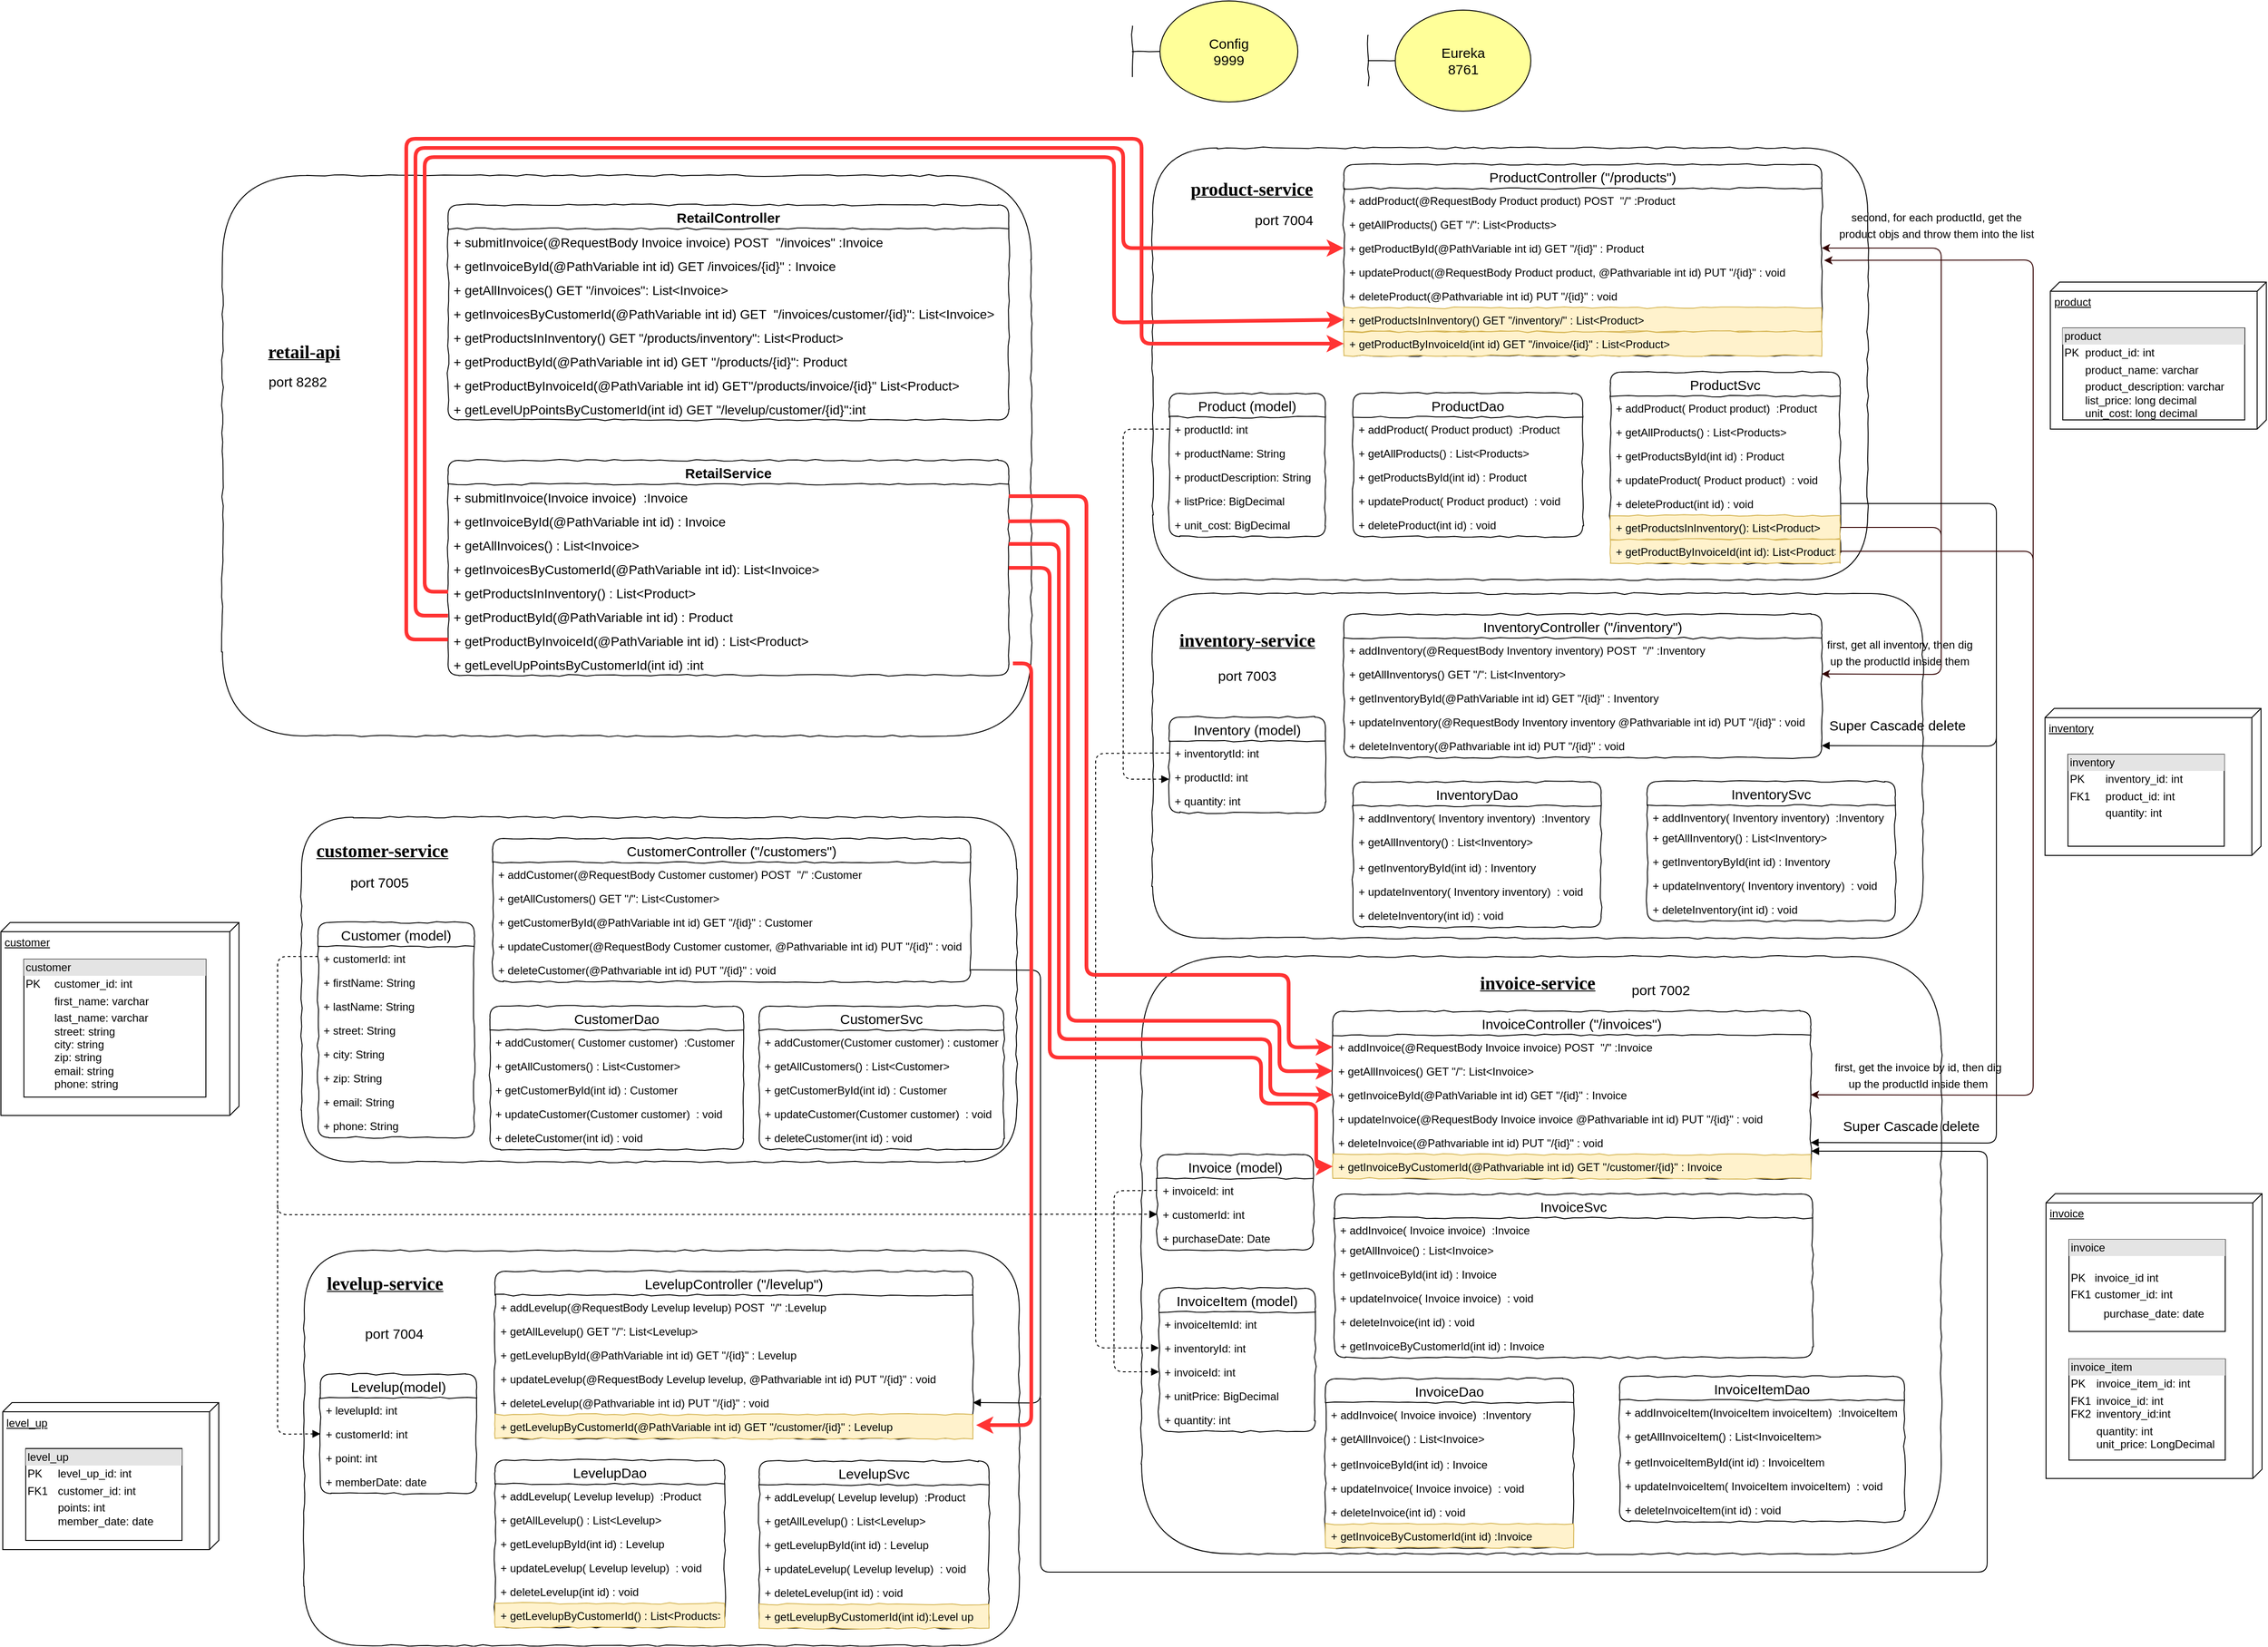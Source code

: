 <mxfile pages="1" version="11.2.1" type="device"><diagram id="AKQeQcgz-3qSORkPZozQ" name="Page-1"><mxGraphModel dx="2128" dy="633" grid="1" gridSize="10" guides="1" tooltips="1" connect="1" arrows="1" fold="1" page="1" pageScale="1" pageWidth="850" pageHeight="1100" math="0" shadow="0"><root><mxCell id="0"/><mxCell id="1" parent="0"/><mxCell id="oy09f4TFrToggvV0XJdq-14" value="customer" style="verticalAlign=top;align=left;spacingTop=8;spacingLeft=2;spacingRight=12;shape=cube;size=10;direction=south;fontStyle=4;html=1;" parent="1" vertex="1"><mxGeometry x="-101" y="1663" width="259" height="210" as="geometry"/></mxCell><mxCell id="oy09f4TFrToggvV0XJdq-7" value="level_up" style="verticalAlign=top;align=left;spacingTop=8;spacingLeft=2;spacingRight=12;shape=cube;size=10;direction=south;fontStyle=4;html=1;" parent="1" vertex="1"><mxGeometry x="-99" y="2185.5" width="235" height="160" as="geometry"/></mxCell><mxCell id="oy09f4TFrToggvV0XJdq-5" value="&lt;div style=&quot;box-sizing: border-box ; width: 100% ; background: #e4e4e4 ; padding: 2px&quot;&gt;level_up&lt;/div&gt;&lt;table style=&quot;width: 100% ; font-size: 1em&quot; cellpadding=&quot;2&quot; cellspacing=&quot;0&quot;&gt;&lt;tbody&gt;&lt;tr&gt;&lt;td&gt;PK&lt;/td&gt;&lt;td&gt;level_up_id: int&lt;br&gt;&lt;/td&gt;&lt;/tr&gt;&lt;tr&gt;&lt;td&gt;FK1&lt;/td&gt;&lt;td&gt;customer_id: int&lt;/td&gt;&lt;/tr&gt;&lt;tr&gt;&lt;td&gt;&lt;/td&gt;&lt;td&gt;points: int&lt;br style=&quot;padding: 0px ; margin: 0px&quot;&gt;member_date: date&lt;br&gt;&lt;/td&gt;&lt;/tr&gt;&lt;/tbody&gt;&lt;/table&gt;" style="verticalAlign=top;align=left;overflow=fill;html=1;" parent="1" vertex="1"><mxGeometry x="-74" y="2235.5" width="170" height="100" as="geometry"/></mxCell><mxCell id="oy09f4TFrToggvV0XJdq-8" value="invoice" style="verticalAlign=top;align=left;spacingTop=8;spacingLeft=2;spacingRight=12;shape=cube;size=10;direction=south;fontStyle=4;html=1;" parent="1" vertex="1"><mxGeometry x="2124" y="1958.1" width="235" height="310" as="geometry"/></mxCell><mxCell id="oy09f4TFrToggvV0XJdq-9" value="&lt;div style=&quot;box-sizing: border-box ; width: 100% ; background: #e4e4e4 ; padding: 2px&quot;&gt;invoice&lt;/div&gt;&lt;br&gt;&lt;table style=&quot;width: 100% ; font-size: 1em&quot; cellpadding=&quot;2&quot; cellspacing=&quot;0&quot;&gt;&lt;tbody&gt;&lt;tr&gt;&lt;td&gt;PK&lt;/td&gt;&lt;td&gt;invoice_id int&lt;br&gt;&lt;/td&gt;&lt;/tr&gt;&lt;tr&gt;&lt;td&gt;FK1&lt;/td&gt;&lt;td&gt;customer_id: int&lt;/td&gt;&lt;/tr&gt;&lt;tr&gt;&lt;td&gt;&lt;/td&gt;&lt;td&gt;&lt;table cellpadding=&quot;2&quot; cellspacing=&quot;0&quot; style=&quot;font-size: 1em ; width: 238px&quot;&gt;&lt;tbody&gt;&lt;tr&gt;&lt;td&gt;&lt;/td&gt;&lt;td&gt;purchase_date: date&lt;br&gt;&lt;/td&gt;&lt;td&gt;&lt;/td&gt;&lt;td&gt;&lt;br&gt;&lt;/td&gt;&lt;/tr&gt;&lt;/tbody&gt;&lt;/table&gt;&lt;/td&gt;&lt;td&gt;&lt;/td&gt;&lt;td&gt;&lt;/td&gt;&lt;td&gt;&lt;br&gt;&lt;/td&gt;&lt;/tr&gt;&lt;/tbody&gt;&lt;/table&gt;" style="verticalAlign=top;align=left;overflow=fill;html=1;" parent="1" vertex="1"><mxGeometry x="2149" y="2008.1" width="170" height="100" as="geometry"/></mxCell><mxCell id="oy09f4TFrToggvV0XJdq-10" value="&lt;div style=&quot;box-sizing: border-box ; width: 100% ; background: #e4e4e4 ; padding: 2px&quot;&gt;invoice_item&lt;/div&gt;&lt;table style=&quot;width: 100% ; font-size: 1em&quot; cellpadding=&quot;2&quot; cellspacing=&quot;0&quot;&gt;&lt;tbody&gt;&lt;tr&gt;&lt;td&gt;PK&lt;/td&gt;&lt;td&gt;invoice_item_id: int&lt;br&gt;&lt;/td&gt;&lt;/tr&gt;&lt;tr&gt;&lt;td&gt;FK1&lt;br&gt;FK2&lt;/td&gt;&lt;td&gt;invoice_id: int&lt;br&gt;inventory_id:int&lt;/td&gt;&lt;/tr&gt;&lt;tr&gt;&lt;td&gt;&lt;/td&gt;&lt;td&gt;quantity: int&lt;br&gt;unit_price: LongDecimal&lt;br&gt;&lt;br&gt;&lt;/td&gt;&lt;/tr&gt;&lt;/tbody&gt;&lt;/table&gt;" style="verticalAlign=top;align=left;overflow=fill;html=1;" parent="1" vertex="1"><mxGeometry x="2149" y="2138.1" width="170" height="110" as="geometry"/></mxCell><mxCell id="oy09f4TFrToggvV0XJdq-12" value="inventory" style="verticalAlign=top;align=left;spacingTop=8;spacingLeft=2;spacingRight=12;shape=cube;size=10;direction=south;fontStyle=4;html=1;" parent="1" vertex="1"><mxGeometry x="2122.9" y="1430" width="235" height="160" as="geometry"/></mxCell><mxCell id="oy09f4TFrToggvV0XJdq-13" value="&lt;div style=&quot;box-sizing: border-box ; width: 100% ; background: #e4e4e4 ; padding: 2px&quot;&gt;inventory&lt;/div&gt;&lt;table style=&quot;width: 100% ; font-size: 1em&quot; cellpadding=&quot;2&quot; cellspacing=&quot;0&quot;&gt;&lt;tbody&gt;&lt;tr&gt;&lt;td&gt;PK&lt;/td&gt;&lt;td&gt;inventory_id: int&lt;br&gt;&lt;/td&gt;&lt;/tr&gt;&lt;tr&gt;&lt;td&gt;FK1&lt;/td&gt;&lt;td&gt;product_id: int&lt;/td&gt;&lt;/tr&gt;&lt;tr&gt;&lt;td&gt;&lt;/td&gt;&lt;td&gt;quantity: int&lt;br style=&quot;padding: 0px ; margin: 0px&quot;&gt;&lt;br&gt;&lt;/td&gt;&lt;/tr&gt;&lt;/tbody&gt;&lt;/table&gt;" style="verticalAlign=top;align=left;overflow=fill;html=1;" parent="1" vertex="1"><mxGeometry x="2147.9" y="1480" width="170" height="100" as="geometry"/></mxCell><mxCell id="oy09f4TFrToggvV0XJdq-15" value="&lt;div style=&quot;box-sizing: border-box ; width: 100% ; background: #e4e4e4 ; padding: 2px&quot;&gt;product&lt;/div&gt;&lt;table style=&quot;width: 100% ; font-size: 1em&quot; cellpadding=&quot;2&quot; cellspacing=&quot;0&quot;&gt;&lt;tbody&gt;&lt;tr&gt;&lt;td&gt;PK&lt;/td&gt;&lt;td&gt;product_id: int&lt;br&gt;&lt;/td&gt;&lt;/tr&gt;&lt;tr&gt;&lt;td&gt;&lt;br&gt;&lt;/td&gt;&lt;td&gt;product_name: varchar&lt;/td&gt;&lt;/tr&gt;&lt;tr&gt;&lt;td&gt;&lt;/td&gt;&lt;td&gt;product_description: varchar&lt;br style=&quot;padding: 0px ; margin: 0px&quot;&gt;list_price: long decimal&lt;br&gt;unit_cost: long decimal&lt;/td&gt;&lt;/tr&gt;&lt;/tbody&gt;&lt;/table&gt;" style="verticalAlign=top;align=left;overflow=fill;html=1;" parent="1" vertex="1"><mxGeometry x="2132.2" y="1006" width="198" height="100" as="geometry"/></mxCell><mxCell id="oy09f4TFrToggvV0XJdq-21" value="product" style="verticalAlign=top;align=left;spacingTop=8;spacingLeft=2;spacingRight=12;shape=cube;size=10;direction=south;fontStyle=4;html=1;" parent="1" vertex="1"><mxGeometry x="2128.7" y="966" width="235" height="160" as="geometry"/></mxCell><mxCell id="oy09f4TFrToggvV0XJdq-22" value="&lt;div style=&quot;box-sizing: border-box ; width: 100% ; background: #e4e4e4 ; padding: 2px&quot;&gt;product&lt;/div&gt;&lt;table style=&quot;width: 100% ; font-size: 1em&quot; cellpadding=&quot;2&quot; cellspacing=&quot;0&quot;&gt;&lt;tbody&gt;&lt;tr&gt;&lt;td&gt;PK&lt;/td&gt;&lt;td&gt;product_id: int&lt;br&gt;&lt;/td&gt;&lt;/tr&gt;&lt;tr&gt;&lt;td&gt;&lt;br&gt;&lt;/td&gt;&lt;td&gt;product_name: varchar&lt;/td&gt;&lt;/tr&gt;&lt;tr&gt;&lt;td&gt;&lt;/td&gt;&lt;td&gt;product_description: varchar&lt;br style=&quot;padding: 0px ; margin: 0px&quot;&gt;list_price: long decimal&lt;br&gt;unit_cost: long decimal&lt;/td&gt;&lt;/tr&gt;&lt;/tbody&gt;&lt;/table&gt;" style="verticalAlign=top;align=left;overflow=fill;html=1;" parent="1" vertex="1"><mxGeometry x="2142.2" y="1016" width="198" height="100" as="geometry"/></mxCell><mxCell id="oy09f4TFrToggvV0XJdq-23" value="&lt;div style=&quot;box-sizing: border-box ; width: 100% ; background: #e4e4e4 ; padding: 2px&quot;&gt;customer&lt;/div&gt;&lt;table style=&quot;width: 100% ; font-size: 1em&quot; cellpadding=&quot;2&quot; cellspacing=&quot;0&quot;&gt;&lt;tbody&gt;&lt;tr&gt;&lt;td&gt;PK&lt;/td&gt;&lt;td&gt;customer_id: int&lt;br&gt;&lt;/td&gt;&lt;/tr&gt;&lt;tr&gt;&lt;td&gt;&lt;br&gt;&lt;/td&gt;&lt;td&gt;first_name: varchar&lt;/td&gt;&lt;/tr&gt;&lt;tr&gt;&lt;td&gt;&lt;/td&gt;&lt;td&gt;last_name: varchar&lt;br style=&quot;padding: 0px ; margin: 0px&quot;&gt;street: string&lt;br&gt;city: string&lt;br&gt;zip: string&lt;br&gt;email: string&lt;br&gt;phone: string&lt;br&gt;&lt;br&gt;&lt;/td&gt;&lt;/tr&gt;&lt;/tbody&gt;&lt;/table&gt;" style="verticalAlign=top;align=left;overflow=fill;html=1;" parent="1" vertex="1"><mxGeometry x="-76" y="1703" width="198" height="150" as="geometry"/></mxCell><mxCell id="dk8RMF_b6mO3HH5nVuE_-1" value="" style="rounded=1;whiteSpace=wrap;html=1;comic=1;shadow=0;glass=0;" parent="1" vertex="1"><mxGeometry x="140" y="850" width="880" height="610" as="geometry"/></mxCell><mxCell id="dk8RMF_b6mO3HH5nVuE_-2" value="&lt;font face=&quot;Comic Sans MS&quot;&gt;&lt;span style=&quot;font-size: 20px&quot;&gt;retail-api&lt;/span&gt;&lt;/font&gt;" style="text;html=1;strokeColor=none;fillColor=none;align=center;verticalAlign=middle;whiteSpace=wrap;rounded=0;fontStyle=5" parent="1" vertex="1"><mxGeometry x="154" y="1031" width="150" height="20" as="geometry"/></mxCell><mxCell id="dk8RMF_b6mO3HH5nVuE_-3" value="RetailController" style="swimlane;fontStyle=1;childLayout=stackLayout;horizontal=1;startSize=26;fillColor=none;horizontalStack=0;resizeParent=1;resizeParentMax=0;resizeLast=0;collapsible=1;marginBottom=0;rounded=1;shadow=0;glass=0;comic=1;fontSize=15;" parent="1" vertex="1"><mxGeometry x="385.5" y="882" width="610" height="234" as="geometry"/></mxCell><mxCell id="dk8RMF_b6mO3HH5nVuE_-4" value="+ submitInvoice(@RequestBody Invoice invoice) POST  &quot;/invoices&quot; :Invoice " style="text;strokeColor=none;fillColor=none;align=left;verticalAlign=top;spacingLeft=4;spacingRight=4;overflow=hidden;rotatable=0;points=[[0,0.5],[1,0.5]];portConstraint=eastwest;fontSize=14;" parent="dk8RMF_b6mO3HH5nVuE_-3" vertex="1"><mxGeometry y="26" width="610" height="26" as="geometry"/></mxCell><mxCell id="dk8RMF_b6mO3HH5nVuE_-5" value="+ getInvoiceById(@PathVariable int id) GET /invoices/{id}&quot; : Invoice " style="text;strokeColor=none;fillColor=none;align=left;verticalAlign=top;spacingLeft=4;spacingRight=4;overflow=hidden;rotatable=0;points=[[0,0.5],[1,0.5]];portConstraint=eastwest;fontSize=14;" parent="dk8RMF_b6mO3HH5nVuE_-3" vertex="1"><mxGeometry y="52" width="610" height="26" as="geometry"/></mxCell><mxCell id="dk8RMF_b6mO3HH5nVuE_-6" value="+ getAllInvoices() GET &quot;/invoices&quot;: List&lt;Invoice&gt; " style="text;strokeColor=none;fillColor=none;align=left;verticalAlign=top;spacingLeft=4;spacingRight=4;overflow=hidden;rotatable=0;points=[[0,0.5],[1,0.5]];portConstraint=eastwest;fontSize=14;" parent="dk8RMF_b6mO3HH5nVuE_-3" vertex="1"><mxGeometry y="78" width="610" height="26" as="geometry"/></mxCell><mxCell id="dk8RMF_b6mO3HH5nVuE_-7" value="+ getInvoicesByCustomerId(@PathVariable int id) GET  &quot;/invoices/customer/{id}&quot;: List&lt;Invoice&gt; &#10;" style="text;strokeColor=none;fillColor=none;align=left;verticalAlign=top;spacingLeft=4;spacingRight=4;overflow=hidden;rotatable=0;points=[[0,0.5],[1,0.5]];portConstraint=eastwest;fontSize=14;" parent="dk8RMF_b6mO3HH5nVuE_-3" vertex="1"><mxGeometry y="104" width="610" height="26" as="geometry"/></mxCell><mxCell id="dk8RMF_b6mO3HH5nVuE_-8" value="+ getProductsInInventory() GET &quot;/products/inventory&quot;: List&lt;Product&gt;&#10;" style="text;strokeColor=none;fillColor=none;align=left;verticalAlign=top;spacingLeft=4;spacingRight=4;overflow=hidden;rotatable=0;points=[[0,0.5],[1,0.5]];portConstraint=eastwest;fontSize=14;" parent="dk8RMF_b6mO3HH5nVuE_-3" vertex="1"><mxGeometry y="130" width="610" height="26" as="geometry"/></mxCell><mxCell id="dk8RMF_b6mO3HH5nVuE_-9" value="+ getProductById(@PathVariable int id) GET &quot;/products/{id}&quot;: Product&#10;" style="text;strokeColor=none;fillColor=none;align=left;verticalAlign=top;spacingLeft=4;spacingRight=4;overflow=hidden;rotatable=0;points=[[0,0.5],[1,0.5]];portConstraint=eastwest;fontSize=14;" parent="dk8RMF_b6mO3HH5nVuE_-3" vertex="1"><mxGeometry y="156" width="610" height="26" as="geometry"/></mxCell><mxCell id="dk8RMF_b6mO3HH5nVuE_-10" value="+ getProductByInvoiceId(@PathVariable int id) GET&quot;/products/invoice/{id}&quot; List&lt;Product&gt;&#10;" style="text;strokeColor=none;fillColor=none;align=left;verticalAlign=top;spacingLeft=4;spacingRight=4;overflow=hidden;rotatable=0;points=[[0,0.5],[1,0.5]];portConstraint=eastwest;fontSize=14;" parent="dk8RMF_b6mO3HH5nVuE_-3" vertex="1"><mxGeometry y="182" width="610" height="26" as="geometry"/></mxCell><mxCell id="dk8RMF_b6mO3HH5nVuE_-11" value="+ getLevelUpPointsByCustomerId(int id) GET &quot;/levelup/customer/{id}&quot;:int&#10;" style="text;strokeColor=none;fillColor=none;align=left;verticalAlign=top;spacingLeft=4;spacingRight=4;overflow=hidden;rotatable=0;points=[[0,0.5],[1,0.5]];portConstraint=eastwest;fontSize=14;" parent="dk8RMF_b6mO3HH5nVuE_-3" vertex="1"><mxGeometry y="208" width="610" height="26" as="geometry"/></mxCell><mxCell id="dk8RMF_b6mO3HH5nVuE_-12" value="RetailService" style="swimlane;fontStyle=1;childLayout=stackLayout;horizontal=1;startSize=26;fillColor=none;horizontalStack=0;resizeParent=1;resizeParentMax=0;resizeLast=0;collapsible=1;marginBottom=0;rounded=1;shadow=0;glass=0;comic=1;fontSize=15;" parent="1" vertex="1"><mxGeometry x="385.5" y="1160" width="610" height="234" as="geometry"/></mxCell><mxCell id="dk8RMF_b6mO3HH5nVuE_-13" value="+ submitInvoice(Invoice invoice)  :Invoice " style="text;strokeColor=none;fillColor=none;align=left;verticalAlign=top;spacingLeft=4;spacingRight=4;overflow=hidden;rotatable=0;points=[[0,0.5],[1,0.5]];portConstraint=eastwest;fontSize=14;" parent="dk8RMF_b6mO3HH5nVuE_-12" vertex="1"><mxGeometry y="26" width="610" height="26" as="geometry"/></mxCell><mxCell id="dk8RMF_b6mO3HH5nVuE_-14" value="+ getInvoiceById(@PathVariable int id) : Invoice " style="text;strokeColor=none;fillColor=none;align=left;verticalAlign=top;spacingLeft=4;spacingRight=4;overflow=hidden;rotatable=0;points=[[0,0.5],[1,0.5]];portConstraint=eastwest;fontSize=14;" parent="dk8RMF_b6mO3HH5nVuE_-12" vertex="1"><mxGeometry y="52" width="610" height="26" as="geometry"/></mxCell><mxCell id="dk8RMF_b6mO3HH5nVuE_-15" value="+ getAllInvoices() : List&lt;Invoice&gt; " style="text;strokeColor=none;fillColor=none;align=left;verticalAlign=top;spacingLeft=4;spacingRight=4;overflow=hidden;rotatable=0;points=[[0,0.5],[1,0.5]];portConstraint=eastwest;fontSize=14;" parent="dk8RMF_b6mO3HH5nVuE_-12" vertex="1"><mxGeometry y="78" width="610" height="26" as="geometry"/></mxCell><mxCell id="dk8RMF_b6mO3HH5nVuE_-16" value="+ getInvoicesByCustomerId(@PathVariable int id): List&lt;Invoice&gt; &#10;" style="text;strokeColor=none;fillColor=none;align=left;verticalAlign=top;spacingLeft=4;spacingRight=4;overflow=hidden;rotatable=0;points=[[0,0.5],[1,0.5]];portConstraint=eastwest;fontSize=14;" parent="dk8RMF_b6mO3HH5nVuE_-12" vertex="1"><mxGeometry y="104" width="610" height="26" as="geometry"/></mxCell><mxCell id="dk8RMF_b6mO3HH5nVuE_-17" value="+ getProductsInInventory() : List&lt;Product&gt;&#10;" style="text;strokeColor=none;fillColor=none;align=left;verticalAlign=top;spacingLeft=4;spacingRight=4;overflow=hidden;rotatable=0;points=[[0,0.5],[1,0.5]];portConstraint=eastwest;fontSize=14;" parent="dk8RMF_b6mO3HH5nVuE_-12" vertex="1"><mxGeometry y="130" width="610" height="26" as="geometry"/></mxCell><mxCell id="dk8RMF_b6mO3HH5nVuE_-18" value="+ getProductById(@PathVariable int id) : Product&#10;" style="text;strokeColor=none;fillColor=none;align=left;verticalAlign=top;spacingLeft=4;spacingRight=4;overflow=hidden;rotatable=0;points=[[0,0.5],[1,0.5]];portConstraint=eastwest;fontSize=14;" parent="dk8RMF_b6mO3HH5nVuE_-12" vertex="1"><mxGeometry y="156" width="610" height="26" as="geometry"/></mxCell><mxCell id="dk8RMF_b6mO3HH5nVuE_-19" value="+ getProductByInvoiceId(@PathVariable int id) : List&lt;Product&gt;&#10;" style="text;strokeColor=none;fillColor=none;align=left;verticalAlign=top;spacingLeft=4;spacingRight=4;overflow=hidden;rotatable=0;points=[[0,0.5],[1,0.5]];portConstraint=eastwest;fontSize=14;" parent="dk8RMF_b6mO3HH5nVuE_-12" vertex="1"><mxGeometry y="182" width="610" height="26" as="geometry"/></mxCell><mxCell id="dk8RMF_b6mO3HH5nVuE_-20" value="+ getLevelUpPointsByCustomerId(int id) :int&#10;" style="text;strokeColor=none;fillColor=none;align=left;verticalAlign=top;spacingLeft=4;spacingRight=4;overflow=hidden;rotatable=0;points=[[0,0.5],[1,0.5]];portConstraint=eastwest;fontSize=14;" parent="dk8RMF_b6mO3HH5nVuE_-12" vertex="1"><mxGeometry y="208" width="610" height="26" as="geometry"/></mxCell><mxCell id="dk8RMF_b6mO3HH5nVuE_-21" value="port 8282" style="text;html=1;strokeColor=none;fillColor=none;align=center;verticalAlign=middle;whiteSpace=wrap;rounded=0;shadow=0;glass=0;comic=1;fontSize=15;" parent="1" vertex="1"><mxGeometry x="187" y="1064" width="70" height="20" as="geometry"/></mxCell><mxCell id="dk8RMF_b6mO3HH5nVuE_-22" value="" style="rounded=1;whiteSpace=wrap;html=1;shadow=0;glass=0;comic=1;fontSize=15;" parent="1" vertex="1"><mxGeometry x="1152" y="820" width="778" height="470" as="geometry"/></mxCell><mxCell id="dk8RMF_b6mO3HH5nVuE_-23" value="&lt;font face=&quot;Comic Sans MS&quot;&gt;&lt;span style=&quot;font-size: 20px&quot;&gt;product-service&lt;/span&gt;&lt;/font&gt;" style="text;html=1;strokeColor=none;fillColor=none;align=center;verticalAlign=middle;whiteSpace=wrap;rounded=0;fontStyle=5" parent="1" vertex="1"><mxGeometry x="1170" y="854" width="180" height="20" as="geometry"/></mxCell><mxCell id="dk8RMF_b6mO3HH5nVuE_-24" value="ProductController (&quot;/products&quot;)" style="swimlane;fontStyle=0;childLayout=stackLayout;horizontal=1;startSize=26;fillColor=none;horizontalStack=0;resizeParent=1;resizeParentMax=0;resizeLast=0;collapsible=1;marginBottom=0;rounded=1;shadow=0;glass=0;comic=1;fontSize=15;" parent="1" vertex="1"><mxGeometry x="1360" y="838" width="520" height="208" as="geometry"/></mxCell><mxCell id="dk8RMF_b6mO3HH5nVuE_-25" value="+ addProduct(@RequestBody Product product) POST  &quot;/&quot; :Product" style="text;strokeColor=none;fillColor=none;align=left;verticalAlign=top;spacingLeft=4;spacingRight=4;overflow=hidden;rotatable=0;points=[[0,0.5],[1,0.5]];portConstraint=eastwest;" parent="dk8RMF_b6mO3HH5nVuE_-24" vertex="1"><mxGeometry y="26" width="520" height="26" as="geometry"/></mxCell><mxCell id="dk8RMF_b6mO3HH5nVuE_-26" value="+ getAllProducts() GET &quot;/&quot;: List&lt;Products&gt; " style="text;strokeColor=none;fillColor=none;align=left;verticalAlign=top;spacingLeft=4;spacingRight=4;overflow=hidden;rotatable=0;points=[[0,0.5],[1,0.5]];portConstraint=eastwest;" parent="dk8RMF_b6mO3HH5nVuE_-24" vertex="1"><mxGeometry y="52" width="520" height="26" as="geometry"/></mxCell><mxCell id="dk8RMF_b6mO3HH5nVuE_-27" value="+ getProductById(@PathVariable int id) GET &quot;/{id}&quot; : Product" style="text;strokeColor=none;fillColor=none;align=left;verticalAlign=top;spacingLeft=4;spacingRight=4;overflow=hidden;rotatable=0;points=[[0,0.5],[1,0.5]];portConstraint=eastwest;" parent="dk8RMF_b6mO3HH5nVuE_-24" vertex="1"><mxGeometry y="78" width="520" height="26" as="geometry"/></mxCell><mxCell id="dk8RMF_b6mO3HH5nVuE_-28" value="+ updateProduct(@RequestBody Product product, @Pathvariable int id) PUT &quot;/{id}&quot; : void" style="text;strokeColor=none;fillColor=none;align=left;verticalAlign=top;spacingLeft=4;spacingRight=4;overflow=hidden;rotatable=0;points=[[0,0.5],[1,0.5]];portConstraint=eastwest;" parent="dk8RMF_b6mO3HH5nVuE_-24" vertex="1"><mxGeometry y="104" width="520" height="26" as="geometry"/></mxCell><mxCell id="dk8RMF_b6mO3HH5nVuE_-30" value="+ deleteProduct(@Pathvariable int id) PUT &quot;/{id}&quot; : void" style="text;strokeColor=none;fillColor=none;align=left;verticalAlign=top;spacingLeft=4;spacingRight=4;overflow=hidden;rotatable=0;points=[[0,0.5],[1,0.5]];portConstraint=eastwest;" parent="dk8RMF_b6mO3HH5nVuE_-24" vertex="1"><mxGeometry y="130" width="520" height="26" as="geometry"/></mxCell><mxCell id="dk8RMF_b6mO3HH5nVuE_-236" value="+ getProductsInInventory() GET &quot;/inventory/&quot; : List&lt;Product&gt;" style="text;strokeColor=#d6b656;fillColor=#fff2cc;align=left;verticalAlign=top;spacingLeft=4;spacingRight=4;overflow=hidden;rotatable=0;points=[[0,0.5],[1,0.5]];portConstraint=eastwest;comic=1;" parent="dk8RMF_b6mO3HH5nVuE_-24" vertex="1"><mxGeometry y="156" width="520" height="26" as="geometry"/></mxCell><mxCell id="dk8RMF_b6mO3HH5nVuE_-239" value="" style="endArrow=classic;html=1;strokeColor=#330000;strokeWidth=1;fontSize=15;entryX=1;entryY=0.5;entryDx=0;entryDy=0;" parent="dk8RMF_b6mO3HH5nVuE_-24" target="dk8RMF_b6mO3HH5nVuE_-27" edge="1"><mxGeometry width="50" height="50" relative="1" as="geometry"><mxPoint x="650" y="165" as="sourcePoint"/><mxPoint x="530" y="533.5" as="targetPoint"/><Array as="points"><mxPoint x="650" y="432"/><mxPoint x="650" y="91"/></Array></mxGeometry></mxCell><mxCell id="dk8RMF_b6mO3HH5nVuE_-241" value="+ getProductByInvoiceId(int id) GET &quot;/invoice/{id}&quot; : List&lt;Product&gt;" style="text;strokeColor=#d6b656;fillColor=#fff2cc;align=left;verticalAlign=top;spacingLeft=4;spacingRight=4;overflow=hidden;rotatable=0;points=[[0,0.5],[1,0.5]];portConstraint=eastwest;comic=1;" parent="dk8RMF_b6mO3HH5nVuE_-24" vertex="1"><mxGeometry y="182" width="520" height="26" as="geometry"/></mxCell><mxCell id="dk8RMF_b6mO3HH5nVuE_-31" value="ProductSvc" style="swimlane;fontStyle=0;childLayout=stackLayout;horizontal=1;startSize=26;fillColor=none;horizontalStack=0;resizeParent=1;resizeParentMax=0;resizeLast=0;collapsible=1;marginBottom=0;rounded=1;shadow=0;glass=0;comic=1;fontSize=15;" parent="1" vertex="1"><mxGeometry x="1650" y="1064" width="250" height="208" as="geometry"/></mxCell><mxCell id="dk8RMF_b6mO3HH5nVuE_-32" value="+ addProduct( Product product)  :Product" style="text;strokeColor=none;fillColor=none;align=left;verticalAlign=top;spacingLeft=4;spacingRight=4;overflow=hidden;rotatable=0;points=[[0,0.5],[1,0.5]];portConstraint=eastwest;" parent="dk8RMF_b6mO3HH5nVuE_-31" vertex="1"><mxGeometry y="26" width="250" height="26" as="geometry"/></mxCell><mxCell id="dk8RMF_b6mO3HH5nVuE_-33" value="+ getAllProducts() : List&lt;Products&gt; " style="text;strokeColor=none;fillColor=none;align=left;verticalAlign=top;spacingLeft=4;spacingRight=4;overflow=hidden;rotatable=0;points=[[0,0.5],[1,0.5]];portConstraint=eastwest;" parent="dk8RMF_b6mO3HH5nVuE_-31" vertex="1"><mxGeometry y="52" width="250" height="26" as="geometry"/></mxCell><mxCell id="dk8RMF_b6mO3HH5nVuE_-34" value="+ getProductsById(int id) : Product" style="text;strokeColor=none;fillColor=none;align=left;verticalAlign=top;spacingLeft=4;spacingRight=4;overflow=hidden;rotatable=0;points=[[0,0.5],[1,0.5]];portConstraint=eastwest;" parent="dk8RMF_b6mO3HH5nVuE_-31" vertex="1"><mxGeometry y="78" width="250" height="26" as="geometry"/></mxCell><mxCell id="dk8RMF_b6mO3HH5nVuE_-35" value="+ updateProduct( Product product)  : void" style="text;strokeColor=none;fillColor=none;align=left;verticalAlign=top;spacingLeft=4;spacingRight=4;overflow=hidden;rotatable=0;points=[[0,0.5],[1,0.5]];portConstraint=eastwest;" parent="dk8RMF_b6mO3HH5nVuE_-31" vertex="1"><mxGeometry y="104" width="250" height="26" as="geometry"/></mxCell><mxCell id="dk8RMF_b6mO3HH5nVuE_-37" value="+ deleteProduct(int id) : void" style="text;strokeColor=none;fillColor=none;align=left;verticalAlign=top;spacingLeft=4;spacingRight=4;overflow=hidden;rotatable=0;points=[[0,0.5],[1,0.5]];portConstraint=eastwest;" parent="dk8RMF_b6mO3HH5nVuE_-31" vertex="1"><mxGeometry y="130" width="250" height="26" as="geometry"/></mxCell><mxCell id="dk8RMF_b6mO3HH5nVuE_-237" value="+ getProductsInInventory(): List&lt;Product&gt;" style="text;strokeColor=#d6b656;fillColor=#fff2cc;align=left;verticalAlign=top;spacingLeft=4;spacingRight=4;overflow=hidden;rotatable=0;points=[[0,0.5],[1,0.5]];portConstraint=eastwest;comic=1;" parent="dk8RMF_b6mO3HH5nVuE_-31" vertex="1"><mxGeometry y="156" width="250" height="26" as="geometry"/></mxCell><mxCell id="dk8RMF_b6mO3HH5nVuE_-243" value="+ getProductByInvoiceId(int id): List&lt;Product&gt;" style="text;strokeColor=#d6b656;fillColor=#fff2cc;align=left;verticalAlign=top;spacingLeft=4;spacingRight=4;overflow=hidden;rotatable=0;points=[[0,0.5],[1,0.5]];portConstraint=eastwest;comic=1;" parent="dk8RMF_b6mO3HH5nVuE_-31" vertex="1"><mxGeometry y="182" width="250" height="26" as="geometry"/></mxCell><mxCell id="dk8RMF_b6mO3HH5nVuE_-38" value="ProductDao" style="swimlane;fontStyle=0;childLayout=stackLayout;horizontal=1;startSize=26;fillColor=none;horizontalStack=0;resizeParent=1;resizeParentMax=0;resizeLast=0;collapsible=1;marginBottom=0;rounded=1;shadow=0;glass=0;comic=1;fontSize=15;" parent="1" vertex="1"><mxGeometry x="1370" y="1087" width="250" height="156" as="geometry"/></mxCell><mxCell id="dk8RMF_b6mO3HH5nVuE_-39" value="+ addProduct( Product product)  :Product" style="text;strokeColor=none;fillColor=none;align=left;verticalAlign=top;spacingLeft=4;spacingRight=4;overflow=hidden;rotatable=0;points=[[0,0.5],[1,0.5]];portConstraint=eastwest;" parent="dk8RMF_b6mO3HH5nVuE_-38" vertex="1"><mxGeometry y="26" width="250" height="26" as="geometry"/></mxCell><mxCell id="dk8RMF_b6mO3HH5nVuE_-40" value="+ getAllProducts() : List&lt;Products&gt; " style="text;strokeColor=none;fillColor=none;align=left;verticalAlign=top;spacingLeft=4;spacingRight=4;overflow=hidden;rotatable=0;points=[[0,0.5],[1,0.5]];portConstraint=eastwest;" parent="dk8RMF_b6mO3HH5nVuE_-38" vertex="1"><mxGeometry y="52" width="250" height="26" as="geometry"/></mxCell><mxCell id="dk8RMF_b6mO3HH5nVuE_-41" value="+ getProductsById(int id) : Product" style="text;strokeColor=none;fillColor=none;align=left;verticalAlign=top;spacingLeft=4;spacingRight=4;overflow=hidden;rotatable=0;points=[[0,0.5],[1,0.5]];portConstraint=eastwest;" parent="dk8RMF_b6mO3HH5nVuE_-38" vertex="1"><mxGeometry y="78" width="250" height="26" as="geometry"/></mxCell><mxCell id="dk8RMF_b6mO3HH5nVuE_-42" value="+ updateProduct( Product product)  : void" style="text;strokeColor=none;fillColor=none;align=left;verticalAlign=top;spacingLeft=4;spacingRight=4;overflow=hidden;rotatable=0;points=[[0,0.5],[1,0.5]];portConstraint=eastwest;" parent="dk8RMF_b6mO3HH5nVuE_-38" vertex="1"><mxGeometry y="104" width="250" height="26" as="geometry"/></mxCell><mxCell id="dk8RMF_b6mO3HH5nVuE_-44" value="+ deleteProduct(int id) : void" style="text;strokeColor=none;fillColor=none;align=left;verticalAlign=top;spacingLeft=4;spacingRight=4;overflow=hidden;rotatable=0;points=[[0,0.5],[1,0.5]];portConstraint=eastwest;" parent="dk8RMF_b6mO3HH5nVuE_-38" vertex="1"><mxGeometry y="130" width="250" height="26" as="geometry"/></mxCell><mxCell id="dk8RMF_b6mO3HH5nVuE_-45" value="Product (model)" style="swimlane;fontStyle=0;childLayout=stackLayout;horizontal=1;startSize=26;fillColor=none;horizontalStack=0;resizeParent=1;resizeParentMax=0;resizeLast=0;collapsible=1;marginBottom=0;rounded=1;shadow=0;glass=0;comic=1;fontSize=15;" parent="1" vertex="1"><mxGeometry x="1170" y="1087" width="170" height="156" as="geometry"/></mxCell><mxCell id="dk8RMF_b6mO3HH5nVuE_-46" value="+ productId: int" style="text;strokeColor=none;fillColor=none;align=left;verticalAlign=top;spacingLeft=4;spacingRight=4;overflow=hidden;rotatable=0;points=[[0,0.5],[1,0.5]];portConstraint=eastwest;" parent="dk8RMF_b6mO3HH5nVuE_-45" vertex="1"><mxGeometry y="26" width="170" height="26" as="geometry"/></mxCell><mxCell id="dk8RMF_b6mO3HH5nVuE_-47" value="+ productName: String" style="text;strokeColor=none;fillColor=none;align=left;verticalAlign=top;spacingLeft=4;spacingRight=4;overflow=hidden;rotatable=0;points=[[0,0.5],[1,0.5]];portConstraint=eastwest;" parent="dk8RMF_b6mO3HH5nVuE_-45" vertex="1"><mxGeometry y="52" width="170" height="26" as="geometry"/></mxCell><mxCell id="dk8RMF_b6mO3HH5nVuE_-48" value="+ productDescription: String" style="text;strokeColor=none;fillColor=none;align=left;verticalAlign=top;spacingLeft=4;spacingRight=4;overflow=hidden;rotatable=0;points=[[0,0.5],[1,0.5]];portConstraint=eastwest;" parent="dk8RMF_b6mO3HH5nVuE_-45" vertex="1"><mxGeometry y="78" width="170" height="26" as="geometry"/></mxCell><mxCell id="dk8RMF_b6mO3HH5nVuE_-49" value="+ listPrice: BigDecimal" style="text;strokeColor=none;fillColor=none;align=left;verticalAlign=top;spacingLeft=4;spacingRight=4;overflow=hidden;rotatable=0;points=[[0,0.5],[1,0.5]];portConstraint=eastwest;" parent="dk8RMF_b6mO3HH5nVuE_-45" vertex="1"><mxGeometry y="104" width="170" height="26" as="geometry"/></mxCell><mxCell id="dk8RMF_b6mO3HH5nVuE_-51" value="+ unit_cost: BigDecimal" style="text;strokeColor=none;fillColor=none;align=left;verticalAlign=top;spacingLeft=4;spacingRight=4;overflow=hidden;rotatable=0;points=[[0,0.5],[1,0.5]];portConstraint=eastwest;" parent="dk8RMF_b6mO3HH5nVuE_-45" vertex="1"><mxGeometry y="130" width="170" height="26" as="geometry"/></mxCell><mxCell id="dk8RMF_b6mO3HH5nVuE_-52" value="" style="rounded=1;whiteSpace=wrap;html=1;shadow=0;glass=0;comic=1;fontSize=15;" parent="1" vertex="1"><mxGeometry x="1152" y="1305" width="838" height="375" as="geometry"/></mxCell><mxCell id="dk8RMF_b6mO3HH5nVuE_-53" value="&lt;font face=&quot;Comic Sans MS&quot;&gt;&lt;span style=&quot;font-size: 20px&quot;&gt;inventory-service&lt;/span&gt;&lt;/font&gt;" style="text;html=1;strokeColor=none;fillColor=none;align=center;verticalAlign=middle;whiteSpace=wrap;rounded=0;fontStyle=5" parent="1" vertex="1"><mxGeometry x="1165" y="1345" width="180" height="20" as="geometry"/></mxCell><mxCell id="dk8RMF_b6mO3HH5nVuE_-54" value="InventoryController (&quot;/inventory&quot;)" style="swimlane;fontStyle=0;childLayout=stackLayout;horizontal=1;startSize=26;fillColor=none;horizontalStack=0;resizeParent=1;resizeParentMax=0;resizeLast=0;collapsible=1;marginBottom=0;rounded=1;shadow=0;glass=0;comic=1;fontSize=15;" parent="1" vertex="1"><mxGeometry x="1360" y="1327.5" width="520" height="156" as="geometry"/></mxCell><mxCell id="dk8RMF_b6mO3HH5nVuE_-55" value="+ addInventory(@RequestBody Inventory inventory) POST  &quot;/&quot; :Inventory" style="text;strokeColor=none;fillColor=none;align=left;verticalAlign=top;spacingLeft=4;spacingRight=4;overflow=hidden;rotatable=0;points=[[0,0.5],[1,0.5]];portConstraint=eastwest;" parent="dk8RMF_b6mO3HH5nVuE_-54" vertex="1"><mxGeometry y="26" width="520" height="26" as="geometry"/></mxCell><mxCell id="dk8RMF_b6mO3HH5nVuE_-56" value="+ getAllInventorys() GET &quot;/&quot;: List&lt;Inventory&gt; " style="text;strokeColor=none;fillColor=none;align=left;verticalAlign=top;spacingLeft=4;spacingRight=4;overflow=hidden;rotatable=0;points=[[0,0.5],[1,0.5]];portConstraint=eastwest;" parent="dk8RMF_b6mO3HH5nVuE_-54" vertex="1"><mxGeometry y="52" width="520" height="26" as="geometry"/></mxCell><mxCell id="dk8RMF_b6mO3HH5nVuE_-57" value="+ getInventoryById(@PathVariable int id) GET &quot;/{id}&quot; : Inventory" style="text;strokeColor=none;fillColor=none;align=left;verticalAlign=top;spacingLeft=4;spacingRight=4;overflow=hidden;rotatable=0;points=[[0,0.5],[1,0.5]];portConstraint=eastwest;" parent="dk8RMF_b6mO3HH5nVuE_-54" vertex="1"><mxGeometry y="78" width="520" height="26" as="geometry"/></mxCell><mxCell id="dk8RMF_b6mO3HH5nVuE_-58" value="+ updateInventory(@RequestBody Inventory inventory @Pathvariable int id) PUT &quot;/{id}&quot; : void" style="text;strokeColor=none;fillColor=none;align=left;verticalAlign=top;spacingLeft=4;spacingRight=4;overflow=hidden;rotatable=0;points=[[0,0.5],[1,0.5]];portConstraint=eastwest;" parent="dk8RMF_b6mO3HH5nVuE_-54" vertex="1"><mxGeometry y="104" width="520" height="26" as="geometry"/></mxCell><mxCell id="dk8RMF_b6mO3HH5nVuE_-60" value="+ deleteInventory(@Pathvariable int id) PUT &quot;/{id}&quot; : void" style="text;strokeColor=none;fillColor=none;align=left;verticalAlign=top;spacingLeft=4;spacingRight=4;overflow=hidden;rotatable=0;points=[[0,0.5],[1,0.5]];portConstraint=eastwest;" parent="dk8RMF_b6mO3HH5nVuE_-54" vertex="1"><mxGeometry y="130" width="520" height="26" as="geometry"/></mxCell><mxCell id="dk8RMF_b6mO3HH5nVuE_-61" value="InventorySvc" style="swimlane;fontStyle=0;childLayout=stackLayout;horizontal=1;startSize=26;fillColor=none;horizontalStack=0;resizeParent=1;resizeParentMax=0;resizeLast=0;collapsible=1;marginBottom=0;rounded=1;shadow=0;glass=0;comic=1;fontSize=15;" parent="1" vertex="1"><mxGeometry x="1690" y="1509.5" width="270" height="152" as="geometry"/></mxCell><mxCell id="dk8RMF_b6mO3HH5nVuE_-62" value="+ addInventory( Inventory inventory)  :Inventory" style="text;strokeColor=none;fillColor=none;align=left;verticalAlign=top;spacingLeft=4;spacingRight=4;overflow=hidden;rotatable=0;points=[[0,0.5],[1,0.5]];portConstraint=eastwest;" parent="dk8RMF_b6mO3HH5nVuE_-61" vertex="1"><mxGeometry y="26" width="270" height="22" as="geometry"/></mxCell><mxCell id="dk8RMF_b6mO3HH5nVuE_-63" value="+ getAllInventory() : List&lt;Inventory&gt; " style="text;strokeColor=none;fillColor=none;align=left;verticalAlign=top;spacingLeft=4;spacingRight=4;overflow=hidden;rotatable=0;points=[[0,0.5],[1,0.5]];portConstraint=eastwest;" parent="dk8RMF_b6mO3HH5nVuE_-61" vertex="1"><mxGeometry y="48" width="270" height="26" as="geometry"/></mxCell><mxCell id="dk8RMF_b6mO3HH5nVuE_-64" value="+ getInventoryById(int id) : Inventory" style="text;strokeColor=none;fillColor=none;align=left;verticalAlign=top;spacingLeft=4;spacingRight=4;overflow=hidden;rotatable=0;points=[[0,0.5],[1,0.5]];portConstraint=eastwest;" parent="dk8RMF_b6mO3HH5nVuE_-61" vertex="1"><mxGeometry y="74" width="270" height="26" as="geometry"/></mxCell><mxCell id="dk8RMF_b6mO3HH5nVuE_-65" value="+ updateInventory( Inventory inventory)  : void" style="text;strokeColor=none;fillColor=none;align=left;verticalAlign=top;spacingLeft=4;spacingRight=4;overflow=hidden;rotatable=0;points=[[0,0.5],[1,0.5]];portConstraint=eastwest;" parent="dk8RMF_b6mO3HH5nVuE_-61" vertex="1"><mxGeometry y="100" width="270" height="26" as="geometry"/></mxCell><mxCell id="dk8RMF_b6mO3HH5nVuE_-67" value="+ deleteInventory(int id) : void" style="text;strokeColor=none;fillColor=none;align=left;verticalAlign=top;spacingLeft=4;spacingRight=4;overflow=hidden;rotatable=0;points=[[0,0.5],[1,0.5]];portConstraint=eastwest;" parent="dk8RMF_b6mO3HH5nVuE_-61" vertex="1"><mxGeometry y="126" width="270" height="26" as="geometry"/></mxCell><mxCell id="dk8RMF_b6mO3HH5nVuE_-68" value="InventoryDao" style="swimlane;fontStyle=0;childLayout=stackLayout;horizontal=1;startSize=26;fillColor=none;horizontalStack=0;resizeParent=1;resizeParentMax=0;resizeLast=0;collapsible=1;marginBottom=0;rounded=1;shadow=0;glass=0;comic=1;fontSize=15;" parent="1" vertex="1"><mxGeometry x="1370" y="1510" width="270" height="158" as="geometry"/></mxCell><mxCell id="dk8RMF_b6mO3HH5nVuE_-69" value="+ addInventory( Inventory inventory)  :Inventory" style="text;strokeColor=none;fillColor=none;align=left;verticalAlign=top;spacingLeft=4;spacingRight=4;overflow=hidden;rotatable=0;points=[[0,0.5],[1,0.5]];portConstraint=eastwest;" parent="dk8RMF_b6mO3HH5nVuE_-68" vertex="1"><mxGeometry y="26" width="270" height="26" as="geometry"/></mxCell><mxCell id="dk8RMF_b6mO3HH5nVuE_-70" value="+ getAllInventory() : List&lt;Inventory&gt; " style="text;strokeColor=none;fillColor=none;align=left;verticalAlign=top;spacingLeft=4;spacingRight=4;overflow=hidden;rotatable=0;points=[[0,0.5],[1,0.5]];portConstraint=eastwest;" parent="dk8RMF_b6mO3HH5nVuE_-68" vertex="1"><mxGeometry y="52" width="270" height="28" as="geometry"/></mxCell><mxCell id="dk8RMF_b6mO3HH5nVuE_-71" value="+ getInventoryById(int id) : Inventory" style="text;strokeColor=none;fillColor=none;align=left;verticalAlign=top;spacingLeft=4;spacingRight=4;overflow=hidden;rotatable=0;points=[[0,0.5],[1,0.5]];portConstraint=eastwest;" parent="dk8RMF_b6mO3HH5nVuE_-68" vertex="1"><mxGeometry y="80" width="270" height="26" as="geometry"/></mxCell><mxCell id="dk8RMF_b6mO3HH5nVuE_-72" value="+ updateInventory( Inventory inventory)  : void" style="text;strokeColor=none;fillColor=none;align=left;verticalAlign=top;spacingLeft=4;spacingRight=4;overflow=hidden;rotatable=0;points=[[0,0.5],[1,0.5]];portConstraint=eastwest;" parent="dk8RMF_b6mO3HH5nVuE_-68" vertex="1"><mxGeometry y="106" width="270" height="26" as="geometry"/></mxCell><mxCell id="dk8RMF_b6mO3HH5nVuE_-74" value="+ deleteInventory(int id) : void" style="text;strokeColor=none;fillColor=none;align=left;verticalAlign=top;spacingLeft=4;spacingRight=4;overflow=hidden;rotatable=0;points=[[0,0.5],[1,0.5]];portConstraint=eastwest;" parent="dk8RMF_b6mO3HH5nVuE_-68" vertex="1"><mxGeometry y="132" width="270" height="26" as="geometry"/></mxCell><mxCell id="dk8RMF_b6mO3HH5nVuE_-75" value="Inventory (model)" style="swimlane;fontStyle=0;childLayout=stackLayout;horizontal=1;startSize=26;fillColor=none;horizontalStack=0;resizeParent=1;resizeParentMax=0;resizeLast=0;collapsible=1;marginBottom=0;rounded=1;shadow=0;glass=0;comic=1;fontSize=15;" parent="1" vertex="1"><mxGeometry x="1170" y="1439.5" width="170" height="104" as="geometry"/></mxCell><mxCell id="dk8RMF_b6mO3HH5nVuE_-76" value="+ inventorytId: int" style="text;strokeColor=none;fillColor=none;align=left;verticalAlign=top;spacingLeft=4;spacingRight=4;overflow=hidden;rotatable=0;points=[[0,0.5],[1,0.5]];portConstraint=eastwest;" parent="dk8RMF_b6mO3HH5nVuE_-75" vertex="1"><mxGeometry y="26" width="170" height="26" as="geometry"/></mxCell><mxCell id="dk8RMF_b6mO3HH5nVuE_-77" value="+ productId: int" style="text;strokeColor=none;fillColor=none;align=left;verticalAlign=top;spacingLeft=4;spacingRight=4;overflow=hidden;rotatable=0;points=[[0,0.5],[1,0.5]];portConstraint=eastwest;" parent="dk8RMF_b6mO3HH5nVuE_-75" vertex="1"><mxGeometry y="52" width="170" height="26" as="geometry"/></mxCell><mxCell id="dk8RMF_b6mO3HH5nVuE_-78" value="+ quantity: int" style="text;strokeColor=none;fillColor=none;align=left;verticalAlign=top;spacingLeft=4;spacingRight=4;overflow=hidden;rotatable=0;points=[[0,0.5],[1,0.5]];portConstraint=eastwest;" parent="dk8RMF_b6mO3HH5nVuE_-75" vertex="1"><mxGeometry y="78" width="170" height="26" as="geometry"/></mxCell><mxCell id="dk8RMF_b6mO3HH5nVuE_-82" value="" style="endArrow=block;startArrow=none;endFill=1;startFill=0;html=1;fontSize=15;exitX=0;exitY=0.5;exitDx=0;exitDy=0;dashed=1;" parent="1" source="dk8RMF_b6mO3HH5nVuE_-46" edge="1"><mxGeometry width="160" relative="1" as="geometry"><mxPoint x="1030" y="1697" as="sourcePoint"/><mxPoint x="1170" y="1507" as="targetPoint"/><Array as="points"><mxPoint x="1120" y="1126"/><mxPoint x="1120" y="1507"/></Array></mxGeometry></mxCell><mxCell id="dk8RMF_b6mO3HH5nVuE_-85" value="" style="endArrow=block;startArrow=none;endFill=1;startFill=0;html=1;fontSize=15;entryX=1;entryY=0.5;entryDx=0;entryDy=0;exitX=1;exitY=0.5;exitDx=0;exitDy=0;" parent="1" source="dk8RMF_b6mO3HH5nVuE_-37" target="dk8RMF_b6mO3HH5nVuE_-60" edge="1"><mxGeometry width="160" relative="1" as="geometry"><mxPoint x="1900" y="1227" as="sourcePoint"/><mxPoint x="1890" y="1376.5" as="targetPoint"/><Array as="points"><mxPoint x="2070" y="1207"/><mxPoint x="2070" y="1471"/></Array></mxGeometry></mxCell><mxCell id="dk8RMF_b6mO3HH5nVuE_-86" value="" style="rounded=1;whiteSpace=wrap;html=1;shadow=0;glass=0;comic=1;fontSize=15;" parent="1" vertex="1"><mxGeometry x="1140" y="1700" width="870" height="650" as="geometry"/></mxCell><mxCell id="dk8RMF_b6mO3HH5nVuE_-87" value="&lt;font face=&quot;Comic Sans MS&quot;&gt;&lt;span style=&quot;font-size: 20px&quot;&gt;invoice-service&lt;/span&gt;&lt;/font&gt;" style="text;html=1;strokeColor=none;fillColor=none;align=center;verticalAlign=middle;whiteSpace=wrap;rounded=0;fontStyle=5" parent="1" vertex="1"><mxGeometry x="1481" y="1718" width="180" height="20" as="geometry"/></mxCell><mxCell id="dk8RMF_b6mO3HH5nVuE_-88" value="InvoiceController (&quot;/invoices&quot;)" style="swimlane;fontStyle=0;childLayout=stackLayout;horizontal=1;startSize=26;fillColor=none;horizontalStack=0;resizeParent=1;resizeParentMax=0;resizeLast=0;collapsible=1;marginBottom=0;rounded=1;shadow=0;glass=0;comic=1;fontSize=15;" parent="1" vertex="1"><mxGeometry x="1348" y="1759.5" width="520" height="182" as="geometry"/></mxCell><mxCell id="dk8RMF_b6mO3HH5nVuE_-89" value="+ addInvoice(@RequestBody Invoice invoice) POST  &quot;/&quot; :Invoice" style="text;strokeColor=none;fillColor=none;align=left;verticalAlign=top;spacingLeft=4;spacingRight=4;overflow=hidden;rotatable=0;points=[[0,0.5],[1,0.5]];portConstraint=eastwest;" parent="dk8RMF_b6mO3HH5nVuE_-88" vertex="1"><mxGeometry y="26" width="520" height="26" as="geometry"/></mxCell><mxCell id="dk8RMF_b6mO3HH5nVuE_-90" value="+ getAllInvoices() GET &quot;/&quot;: List&lt;Invoice&gt; " style="text;strokeColor=none;fillColor=none;align=left;verticalAlign=top;spacingLeft=4;spacingRight=4;overflow=hidden;rotatable=0;points=[[0,0.5],[1,0.5]];portConstraint=eastwest;" parent="dk8RMF_b6mO3HH5nVuE_-88" vertex="1"><mxGeometry y="52" width="520" height="26" as="geometry"/></mxCell><mxCell id="dk8RMF_b6mO3HH5nVuE_-91" value="+ getInvoiceById(@PathVariable int id) GET &quot;/{id}&quot; : Invoice" style="text;strokeColor=none;fillColor=none;align=left;verticalAlign=top;spacingLeft=4;spacingRight=4;overflow=hidden;rotatable=0;points=[[0,0.5],[1,0.5]];portConstraint=eastwest;" parent="dk8RMF_b6mO3HH5nVuE_-88" vertex="1"><mxGeometry y="78" width="520" height="26" as="geometry"/></mxCell><mxCell id="dk8RMF_b6mO3HH5nVuE_-92" value="+ updateInvoice(@RequestBody Invoice invoice @Pathvariable int id) PUT &quot;/{id}&quot; : void" style="text;strokeColor=none;fillColor=none;align=left;verticalAlign=top;spacingLeft=4;spacingRight=4;overflow=hidden;rotatable=0;points=[[0,0.5],[1,0.5]];portConstraint=eastwest;" parent="dk8RMF_b6mO3HH5nVuE_-88" vertex="1"><mxGeometry y="104" width="520" height="26" as="geometry"/></mxCell><mxCell id="dk8RMF_b6mO3HH5nVuE_-93" value="+ deleteInvoice(@Pathvariable int id) PUT &quot;/{id}&quot; : void" style="text;strokeColor=none;fillColor=none;align=left;verticalAlign=top;spacingLeft=4;spacingRight=4;overflow=hidden;rotatable=0;points=[[0,0.5],[1,0.5]];portConstraint=eastwest;" parent="dk8RMF_b6mO3HH5nVuE_-88" vertex="1"><mxGeometry y="130" width="520" height="26" as="geometry"/></mxCell><mxCell id="dk8RMF_b6mO3HH5nVuE_-231" value="+ getInvoiceByCustomerId(@Pathvariable int id) GET &quot;/customer/{id}&quot; : Invoice" style="text;strokeColor=#d6b656;fillColor=#fff2cc;align=left;verticalAlign=top;spacingLeft=4;spacingRight=4;overflow=hidden;rotatable=0;points=[[0,0.5],[1,0.5]];portConstraint=eastwest;comic=1;" parent="dk8RMF_b6mO3HH5nVuE_-88" vertex="1"><mxGeometry y="156" width="520" height="26" as="geometry"/></mxCell><mxCell id="dk8RMF_b6mO3HH5nVuE_-94" value="InvoiceSvc" style="swimlane;fontStyle=0;childLayout=stackLayout;horizontal=1;startSize=26;fillColor=none;horizontalStack=0;resizeParent=1;resizeParentMax=0;resizeLast=0;collapsible=1;marginBottom=0;rounded=1;shadow=0;glass=0;comic=1;fontSize=15;" parent="1" vertex="1"><mxGeometry x="1350" y="1958.5" width="520" height="178" as="geometry"/></mxCell><mxCell id="dk8RMF_b6mO3HH5nVuE_-95" value="+ addInvoice( Invoice invoice)  :Invoice" style="text;strokeColor=none;fillColor=none;align=left;verticalAlign=top;spacingLeft=4;spacingRight=4;overflow=hidden;rotatable=0;points=[[0,0.5],[1,0.5]];portConstraint=eastwest;" parent="dk8RMF_b6mO3HH5nVuE_-94" vertex="1"><mxGeometry y="26" width="520" height="22" as="geometry"/></mxCell><mxCell id="dk8RMF_b6mO3HH5nVuE_-96" value="+ getAllInvoice() : List&lt;Invoice&gt; " style="text;strokeColor=none;fillColor=none;align=left;verticalAlign=top;spacingLeft=4;spacingRight=4;overflow=hidden;rotatable=0;points=[[0,0.5],[1,0.5]];portConstraint=eastwest;" parent="dk8RMF_b6mO3HH5nVuE_-94" vertex="1"><mxGeometry y="48" width="520" height="26" as="geometry"/></mxCell><mxCell id="dk8RMF_b6mO3HH5nVuE_-97" value="+ getInvoiceById(int id) : Invoice" style="text;strokeColor=none;fillColor=none;align=left;verticalAlign=top;spacingLeft=4;spacingRight=4;overflow=hidden;rotatable=0;points=[[0,0.5],[1,0.5]];portConstraint=eastwest;" parent="dk8RMF_b6mO3HH5nVuE_-94" vertex="1"><mxGeometry y="74" width="520" height="26" as="geometry"/></mxCell><mxCell id="dk8RMF_b6mO3HH5nVuE_-98" value="+ updateInvoice( Invoice invoice)  : void" style="text;strokeColor=none;fillColor=none;align=left;verticalAlign=top;spacingLeft=4;spacingRight=4;overflow=hidden;rotatable=0;points=[[0,0.5],[1,0.5]];portConstraint=eastwest;" parent="dk8RMF_b6mO3HH5nVuE_-94" vertex="1"><mxGeometry y="100" width="520" height="26" as="geometry"/></mxCell><mxCell id="dk8RMF_b6mO3HH5nVuE_-99" value="+ deleteInvoice(int id) : void" style="text;strokeColor=none;fillColor=none;align=left;verticalAlign=top;spacingLeft=4;spacingRight=4;overflow=hidden;rotatable=0;points=[[0,0.5],[1,0.5]];portConstraint=eastwest;" parent="dk8RMF_b6mO3HH5nVuE_-94" vertex="1"><mxGeometry y="126" width="520" height="26" as="geometry"/></mxCell><mxCell id="dk8RMF_b6mO3HH5nVuE_-232" value="+ getInvoiceByCustomerId(int id) : Invoice" style="text;strokeColor=none;fillColor=none;align=left;verticalAlign=top;spacingLeft=4;spacingRight=4;overflow=hidden;rotatable=0;points=[[0,0.5],[1,0.5]];portConstraint=eastwest;" parent="dk8RMF_b6mO3HH5nVuE_-94" vertex="1"><mxGeometry y="152" width="520" height="26" as="geometry"/></mxCell><mxCell id="dk8RMF_b6mO3HH5nVuE_-100" value="InvoiceDao" style="swimlane;fontStyle=0;childLayout=stackLayout;horizontal=1;startSize=26;fillColor=none;horizontalStack=0;resizeParent=1;resizeParentMax=0;resizeLast=0;collapsible=1;marginBottom=0;rounded=1;shadow=0;glass=0;comic=1;fontSize=15;" parent="1" vertex="1"><mxGeometry x="1340" y="2159.5" width="270" height="184" as="geometry"/></mxCell><mxCell id="dk8RMF_b6mO3HH5nVuE_-101" value="+ addInvoice( Invoice invoice)  :Inventory" style="text;strokeColor=none;fillColor=none;align=left;verticalAlign=top;spacingLeft=4;spacingRight=4;overflow=hidden;rotatable=0;points=[[0,0.5],[1,0.5]];portConstraint=eastwest;" parent="dk8RMF_b6mO3HH5nVuE_-100" vertex="1"><mxGeometry y="26" width="270" height="26" as="geometry"/></mxCell><mxCell id="dk8RMF_b6mO3HH5nVuE_-102" value="+ getAllInvoice() : List&lt;Invoice&gt; " style="text;strokeColor=none;fillColor=none;align=left;verticalAlign=top;spacingLeft=4;spacingRight=4;overflow=hidden;rotatable=0;points=[[0,0.5],[1,0.5]];portConstraint=eastwest;" parent="dk8RMF_b6mO3HH5nVuE_-100" vertex="1"><mxGeometry y="52" width="270" height="28" as="geometry"/></mxCell><mxCell id="dk8RMF_b6mO3HH5nVuE_-103" value="+ getInvoiceById(int id) : Invoice" style="text;strokeColor=none;fillColor=none;align=left;verticalAlign=top;spacingLeft=4;spacingRight=4;overflow=hidden;rotatable=0;points=[[0,0.5],[1,0.5]];portConstraint=eastwest;" parent="dk8RMF_b6mO3HH5nVuE_-100" vertex="1"><mxGeometry y="80" width="270" height="26" as="geometry"/></mxCell><mxCell id="dk8RMF_b6mO3HH5nVuE_-104" value="+ updateInvoice( Invoice invoice)  : void" style="text;strokeColor=none;fillColor=none;align=left;verticalAlign=top;spacingLeft=4;spacingRight=4;overflow=hidden;rotatable=0;points=[[0,0.5],[1,0.5]];portConstraint=eastwest;" parent="dk8RMF_b6mO3HH5nVuE_-100" vertex="1"><mxGeometry y="106" width="270" height="26" as="geometry"/></mxCell><mxCell id="dk8RMF_b6mO3HH5nVuE_-105" value="+ deleteInvoice(int id) : void" style="text;strokeColor=none;fillColor=none;align=left;verticalAlign=top;spacingLeft=4;spacingRight=4;overflow=hidden;rotatable=0;points=[[0,0.5],[1,0.5]];portConstraint=eastwest;" parent="dk8RMF_b6mO3HH5nVuE_-100" vertex="1"><mxGeometry y="132" width="270" height="26" as="geometry"/></mxCell><mxCell id="dk8RMF_b6mO3HH5nVuE_-233" value="+ getInvoiceByCustomerId(int id) :Invoice" style="text;strokeColor=#d6b656;fillColor=#fff2cc;align=left;verticalAlign=top;spacingLeft=4;spacingRight=4;overflow=hidden;rotatable=0;points=[[0,0.5],[1,0.5]];portConstraint=eastwest;comic=1;" parent="dk8RMF_b6mO3HH5nVuE_-100" vertex="1"><mxGeometry y="158" width="270" height="26" as="geometry"/></mxCell><mxCell id="dk8RMF_b6mO3HH5nVuE_-106" value="Invoice (model)" style="swimlane;fontStyle=0;childLayout=stackLayout;horizontal=1;startSize=26;fillColor=none;horizontalStack=0;resizeParent=1;resizeParentMax=0;resizeLast=0;collapsible=1;marginBottom=0;rounded=1;shadow=0;glass=0;comic=1;fontSize=15;" parent="1" vertex="1"><mxGeometry x="1157" y="1915.5" width="170" height="104" as="geometry"/></mxCell><mxCell id="dk8RMF_b6mO3HH5nVuE_-107" value="+ invoiceId: int" style="text;strokeColor=none;fillColor=none;align=left;verticalAlign=top;spacingLeft=4;spacingRight=4;overflow=hidden;rotatable=0;points=[[0,0.5],[1,0.5]];portConstraint=eastwest;" parent="dk8RMF_b6mO3HH5nVuE_-106" vertex="1"><mxGeometry y="26" width="170" height="26" as="geometry"/></mxCell><mxCell id="dk8RMF_b6mO3HH5nVuE_-108" value="+ customerId: int" style="text;strokeColor=none;fillColor=none;align=left;verticalAlign=top;spacingLeft=4;spacingRight=4;overflow=hidden;rotatable=0;points=[[0,0.5],[1,0.5]];portConstraint=eastwest;" parent="dk8RMF_b6mO3HH5nVuE_-106" vertex="1"><mxGeometry y="52" width="170" height="26" as="geometry"/></mxCell><mxCell id="dk8RMF_b6mO3HH5nVuE_-109" value="+ purchaseDate: Date" style="text;strokeColor=none;fillColor=none;align=left;verticalAlign=top;spacingLeft=4;spacingRight=4;overflow=hidden;rotatable=0;points=[[0,0.5],[1,0.5]];portConstraint=eastwest;" parent="dk8RMF_b6mO3HH5nVuE_-106" vertex="1"><mxGeometry y="78" width="170" height="26" as="geometry"/></mxCell><mxCell id="dk8RMF_b6mO3HH5nVuE_-110" value="InvoiceItemDao" style="swimlane;fontStyle=0;childLayout=stackLayout;horizontal=1;startSize=26;fillColor=none;horizontalStack=0;resizeParent=1;resizeParentMax=0;resizeLast=0;collapsible=1;marginBottom=0;rounded=1;shadow=0;glass=0;comic=1;fontSize=15;" parent="1" vertex="1"><mxGeometry x="1660" y="2157" width="310" height="158" as="geometry"/></mxCell><mxCell id="dk8RMF_b6mO3HH5nVuE_-111" value="+ addInvoiceItem(InvoiceItem invoiceItem)  :InvoiceItem" style="text;strokeColor=none;fillColor=none;align=left;verticalAlign=top;spacingLeft=4;spacingRight=4;overflow=hidden;rotatable=0;points=[[0,0.5],[1,0.5]];portConstraint=eastwest;" parent="dk8RMF_b6mO3HH5nVuE_-110" vertex="1"><mxGeometry y="26" width="310" height="26" as="geometry"/></mxCell><mxCell id="dk8RMF_b6mO3HH5nVuE_-112" value="+ getAllInvoiceItem() : List&lt;InvoiceItem&gt; " style="text;strokeColor=none;fillColor=none;align=left;verticalAlign=top;spacingLeft=4;spacingRight=4;overflow=hidden;rotatable=0;points=[[0,0.5],[1,0.5]];portConstraint=eastwest;" parent="dk8RMF_b6mO3HH5nVuE_-110" vertex="1"><mxGeometry y="52" width="310" height="28" as="geometry"/></mxCell><mxCell id="dk8RMF_b6mO3HH5nVuE_-113" value="+ getInvoiceItemById(int id) : InvoiceItem" style="text;strokeColor=none;fillColor=none;align=left;verticalAlign=top;spacingLeft=4;spacingRight=4;overflow=hidden;rotatable=0;points=[[0,0.5],[1,0.5]];portConstraint=eastwest;" parent="dk8RMF_b6mO3HH5nVuE_-110" vertex="1"><mxGeometry y="80" width="310" height="26" as="geometry"/></mxCell><mxCell id="dk8RMF_b6mO3HH5nVuE_-114" value="+ updateInvoiceItem( InvoiceItem invoiceItem)  : void" style="text;strokeColor=none;fillColor=none;align=left;verticalAlign=top;spacingLeft=4;spacingRight=4;overflow=hidden;rotatable=0;points=[[0,0.5],[1,0.5]];portConstraint=eastwest;" parent="dk8RMF_b6mO3HH5nVuE_-110" vertex="1"><mxGeometry y="106" width="310" height="26" as="geometry"/></mxCell><mxCell id="dk8RMF_b6mO3HH5nVuE_-115" value="+ deleteInvoiceItem(int id) : void" style="text;strokeColor=none;fillColor=none;align=left;verticalAlign=top;spacingLeft=4;spacingRight=4;overflow=hidden;rotatable=0;points=[[0,0.5],[1,0.5]];portConstraint=eastwest;" parent="dk8RMF_b6mO3HH5nVuE_-110" vertex="1"><mxGeometry y="132" width="310" height="26" as="geometry"/></mxCell><mxCell id="dk8RMF_b6mO3HH5nVuE_-116" value="InvoiceItem (model)" style="swimlane;fontStyle=0;childLayout=stackLayout;horizontal=1;startSize=26;fillColor=none;horizontalStack=0;resizeParent=1;resizeParentMax=0;resizeLast=0;collapsible=1;marginBottom=0;rounded=1;shadow=0;glass=0;comic=1;fontSize=15;" parent="1" vertex="1"><mxGeometry x="1159" y="2061" width="170" height="156" as="geometry"/></mxCell><mxCell id="dk8RMF_b6mO3HH5nVuE_-117" value="+ invoiceItemId: int" style="text;strokeColor=none;fillColor=none;align=left;verticalAlign=top;spacingLeft=4;spacingRight=4;overflow=hidden;rotatable=0;points=[[0,0.5],[1,0.5]];portConstraint=eastwest;" parent="dk8RMF_b6mO3HH5nVuE_-116" vertex="1"><mxGeometry y="26" width="170" height="26" as="geometry"/></mxCell><mxCell id="dk8RMF_b6mO3HH5nVuE_-120" value="+ inventoryId: int" style="text;strokeColor=none;fillColor=none;align=left;verticalAlign=top;spacingLeft=4;spacingRight=4;overflow=hidden;rotatable=0;points=[[0,0.5],[1,0.5]];portConstraint=eastwest;" parent="dk8RMF_b6mO3HH5nVuE_-116" vertex="1"><mxGeometry y="52" width="170" height="26" as="geometry"/></mxCell><mxCell id="dk8RMF_b6mO3HH5nVuE_-118" value="+ invoiceId: int" style="text;strokeColor=none;fillColor=none;align=left;verticalAlign=top;spacingLeft=4;spacingRight=4;overflow=hidden;rotatable=0;points=[[0,0.5],[1,0.5]];portConstraint=eastwest;" parent="dk8RMF_b6mO3HH5nVuE_-116" vertex="1"><mxGeometry y="78" width="170" height="26" as="geometry"/></mxCell><mxCell id="dk8RMF_b6mO3HH5nVuE_-119" value="+ unitPrice: BigDecimal" style="text;strokeColor=none;fillColor=none;align=left;verticalAlign=top;spacingLeft=4;spacingRight=4;overflow=hidden;rotatable=0;points=[[0,0.5],[1,0.5]];portConstraint=eastwest;" parent="dk8RMF_b6mO3HH5nVuE_-116" vertex="1"><mxGeometry y="104" width="170" height="26" as="geometry"/></mxCell><mxCell id="dk8RMF_b6mO3HH5nVuE_-121" value="+ quantity: int" style="text;strokeColor=none;fillColor=none;align=left;verticalAlign=top;spacingLeft=4;spacingRight=4;overflow=hidden;rotatable=0;points=[[0,0.5],[1,0.5]];portConstraint=eastwest;" parent="dk8RMF_b6mO3HH5nVuE_-116" vertex="1"><mxGeometry y="130" width="170" height="26" as="geometry"/></mxCell><mxCell id="dk8RMF_b6mO3HH5nVuE_-122" value="" style="endArrow=block;startArrow=none;endFill=1;startFill=0;html=1;fontSize=15;exitX=0;exitY=0.5;exitDx=0;exitDy=0;entryX=0;entryY=0.5;entryDx=0;entryDy=0;dashed=1;" parent="1" source="dk8RMF_b6mO3HH5nVuE_-76" target="dk8RMF_b6mO3HH5nVuE_-120" edge="1"><mxGeometry width="160" relative="1" as="geometry"><mxPoint x="1180" y="1066" as="sourcePoint"/><mxPoint x="1180" y="1517" as="targetPoint"/><Array as="points"><mxPoint x="1090" y="1479"/><mxPoint x="1090" y="2126"/></Array></mxGeometry></mxCell><mxCell id="dk8RMF_b6mO3HH5nVuE_-123" value="" style="endArrow=block;startArrow=none;endFill=1;startFill=0;html=1;fontSize=15;entryX=0;entryY=0.5;entryDx=0;entryDy=0;exitX=0;exitY=0.5;exitDx=0;exitDy=0;dashed=1;" parent="1" source="dk8RMF_b6mO3HH5nVuE_-107" target="dk8RMF_b6mO3HH5nVuE_-118" edge="1"><mxGeometry width="160" relative="1" as="geometry"><mxPoint x="1090" y="1617" as="sourcePoint"/><mxPoint x="1170" y="2092" as="targetPoint"/><Array as="points"><mxPoint x="1110" y="1955"/><mxPoint x="1110" y="2152"/></Array></mxGeometry></mxCell><mxCell id="dk8RMF_b6mO3HH5nVuE_-155" value="" style="rounded=1;whiteSpace=wrap;html=1;shadow=0;glass=0;comic=1;fontSize=15;" parent="1" vertex="1"><mxGeometry x="226" y="1548.5" width="778" height="375" as="geometry"/></mxCell><mxCell id="dk8RMF_b6mO3HH5nVuE_-156" value="&lt;font face=&quot;Comic Sans MS&quot;&gt;&lt;span style=&quot;font-size: 20px&quot;&gt;customer-service&lt;/span&gt;&lt;/font&gt;" style="text;html=1;strokeColor=none;fillColor=none;align=center;verticalAlign=middle;whiteSpace=wrap;rounded=0;fontStyle=5" parent="1" vertex="1"><mxGeometry x="224" y="1573.5" width="180" height="20" as="geometry"/></mxCell><mxCell id="dk8RMF_b6mO3HH5nVuE_-157" value="CustomerController (&quot;/customers&quot;)" style="swimlane;fontStyle=0;childLayout=stackLayout;horizontal=1;startSize=26;fillColor=none;horizontalStack=0;resizeParent=1;resizeParentMax=0;resizeLast=0;collapsible=1;marginBottom=0;rounded=1;shadow=0;glass=0;comic=1;fontSize=15;" parent="1" vertex="1"><mxGeometry x="434" y="1571.5" width="520" height="156" as="geometry"/></mxCell><mxCell id="dk8RMF_b6mO3HH5nVuE_-158" value="+ addCustomer(@RequestBody Customer customer) POST  &quot;/&quot; :Customer" style="text;strokeColor=none;fillColor=none;align=left;verticalAlign=top;spacingLeft=4;spacingRight=4;overflow=hidden;rotatable=0;points=[[0,0.5],[1,0.5]];portConstraint=eastwest;" parent="dk8RMF_b6mO3HH5nVuE_-157" vertex="1"><mxGeometry y="26" width="520" height="26" as="geometry"/></mxCell><mxCell id="dk8RMF_b6mO3HH5nVuE_-159" value="+ getAllCustomers() GET &quot;/&quot;: List&lt;Customer&gt; " style="text;strokeColor=none;fillColor=none;align=left;verticalAlign=top;spacingLeft=4;spacingRight=4;overflow=hidden;rotatable=0;points=[[0,0.5],[1,0.5]];portConstraint=eastwest;" parent="dk8RMF_b6mO3HH5nVuE_-157" vertex="1"><mxGeometry y="52" width="520" height="26" as="geometry"/></mxCell><mxCell id="dk8RMF_b6mO3HH5nVuE_-160" value="+ getCustomerById(@PathVariable int id) GET &quot;/{id}&quot; : Customer" style="text;strokeColor=none;fillColor=none;align=left;verticalAlign=top;spacingLeft=4;spacingRight=4;overflow=hidden;rotatable=0;points=[[0,0.5],[1,0.5]];portConstraint=eastwest;" parent="dk8RMF_b6mO3HH5nVuE_-157" vertex="1"><mxGeometry y="78" width="520" height="26" as="geometry"/></mxCell><mxCell id="dk8RMF_b6mO3HH5nVuE_-161" value="+ updateCustomer(@RequestBody Customer customer, @Pathvariable int id) PUT &quot;/{id}&quot; : void" style="text;strokeColor=none;fillColor=none;align=left;verticalAlign=top;spacingLeft=4;spacingRight=4;overflow=hidden;rotatable=0;points=[[0,0.5],[1,0.5]];portConstraint=eastwest;" parent="dk8RMF_b6mO3HH5nVuE_-157" vertex="1"><mxGeometry y="104" width="520" height="26" as="geometry"/></mxCell><mxCell id="dk8RMF_b6mO3HH5nVuE_-162" value="+ deleteCustomer(@Pathvariable int id) PUT &quot;/{id}&quot; : void" style="text;strokeColor=none;fillColor=none;align=left;verticalAlign=top;spacingLeft=4;spacingRight=4;overflow=hidden;rotatable=0;points=[[0,0.5],[1,0.5]];portConstraint=eastwest;" parent="dk8RMF_b6mO3HH5nVuE_-157" vertex="1"><mxGeometry y="130" width="520" height="26" as="geometry"/></mxCell><mxCell id="dk8RMF_b6mO3HH5nVuE_-163" value="CustomerSvc" style="swimlane;fontStyle=0;childLayout=stackLayout;horizontal=1;startSize=26;fillColor=none;horizontalStack=0;resizeParent=1;resizeParentMax=0;resizeLast=0;collapsible=1;marginBottom=0;rounded=1;shadow=0;glass=0;comic=1;fontSize=15;" parent="1" vertex="1"><mxGeometry x="724" y="1754" width="266" height="156" as="geometry"/></mxCell><mxCell id="dk8RMF_b6mO3HH5nVuE_-164" value="+ addCustomer(Customer customer) : customer" style="text;strokeColor=none;fillColor=none;align=left;verticalAlign=top;spacingLeft=4;spacingRight=4;overflow=hidden;rotatable=0;points=[[0,0.5],[1,0.5]];portConstraint=eastwest;" parent="dk8RMF_b6mO3HH5nVuE_-163" vertex="1"><mxGeometry y="26" width="266" height="26" as="geometry"/></mxCell><mxCell id="dk8RMF_b6mO3HH5nVuE_-165" value="+ getAllCustomers() : List&lt;Customer&gt; " style="text;strokeColor=none;fillColor=none;align=left;verticalAlign=top;spacingLeft=4;spacingRight=4;overflow=hidden;rotatable=0;points=[[0,0.5],[1,0.5]];portConstraint=eastwest;" parent="dk8RMF_b6mO3HH5nVuE_-163" vertex="1"><mxGeometry y="52" width="266" height="26" as="geometry"/></mxCell><mxCell id="dk8RMF_b6mO3HH5nVuE_-166" value="+ getCustomerById(int id) : Customer" style="text;strokeColor=none;fillColor=none;align=left;verticalAlign=top;spacingLeft=4;spacingRight=4;overflow=hidden;rotatable=0;points=[[0,0.5],[1,0.5]];portConstraint=eastwest;" parent="dk8RMF_b6mO3HH5nVuE_-163" vertex="1"><mxGeometry y="78" width="266" height="26" as="geometry"/></mxCell><mxCell id="dk8RMF_b6mO3HH5nVuE_-167" value="+ updateCustomer(Customer customer)  : void" style="text;strokeColor=none;fillColor=none;align=left;verticalAlign=top;spacingLeft=4;spacingRight=4;overflow=hidden;rotatable=0;points=[[0,0.5],[1,0.5]];portConstraint=eastwest;" parent="dk8RMF_b6mO3HH5nVuE_-163" vertex="1"><mxGeometry y="104" width="266" height="26" as="geometry"/></mxCell><mxCell id="dk8RMF_b6mO3HH5nVuE_-168" value="+ deleteCustomer(int id) : void" style="text;strokeColor=none;fillColor=none;align=left;verticalAlign=top;spacingLeft=4;spacingRight=4;overflow=hidden;rotatable=0;points=[[0,0.5],[1,0.5]];portConstraint=eastwest;" parent="dk8RMF_b6mO3HH5nVuE_-163" vertex="1"><mxGeometry y="130" width="266" height="26" as="geometry"/></mxCell><mxCell id="dk8RMF_b6mO3HH5nVuE_-169" value="CustomerDao" style="swimlane;fontStyle=0;childLayout=stackLayout;horizontal=1;startSize=26;fillColor=none;horizontalStack=0;resizeParent=1;resizeParentMax=0;resizeLast=0;collapsible=1;marginBottom=0;rounded=1;shadow=0;glass=0;comic=1;fontSize=15;" parent="1" vertex="1"><mxGeometry x="431" y="1754" width="276" height="156" as="geometry"/></mxCell><mxCell id="dk8RMF_b6mO3HH5nVuE_-170" value="+ addCustomer( Customer customer)  :Customer" style="text;strokeColor=none;fillColor=none;align=left;verticalAlign=top;spacingLeft=4;spacingRight=4;overflow=hidden;rotatable=0;points=[[0,0.5],[1,0.5]];portConstraint=eastwest;" parent="dk8RMF_b6mO3HH5nVuE_-169" vertex="1"><mxGeometry y="26" width="276" height="26" as="geometry"/></mxCell><mxCell id="dk8RMF_b6mO3HH5nVuE_-171" value="+ getAllCustomers() : List&lt;Customer&gt; " style="text;strokeColor=none;fillColor=none;align=left;verticalAlign=top;spacingLeft=4;spacingRight=4;overflow=hidden;rotatable=0;points=[[0,0.5],[1,0.5]];portConstraint=eastwest;" parent="dk8RMF_b6mO3HH5nVuE_-169" vertex="1"><mxGeometry y="52" width="276" height="26" as="geometry"/></mxCell><mxCell id="dk8RMF_b6mO3HH5nVuE_-172" value="+ getCustomerById(int id) : Customer" style="text;strokeColor=none;fillColor=none;align=left;verticalAlign=top;spacingLeft=4;spacingRight=4;overflow=hidden;rotatable=0;points=[[0,0.5],[1,0.5]];portConstraint=eastwest;" parent="dk8RMF_b6mO3HH5nVuE_-169" vertex="1"><mxGeometry y="78" width="276" height="26" as="geometry"/></mxCell><mxCell id="dk8RMF_b6mO3HH5nVuE_-173" value="+ updateCustomer(Customer customer)  : void" style="text;strokeColor=none;fillColor=none;align=left;verticalAlign=top;spacingLeft=4;spacingRight=4;overflow=hidden;rotatable=0;points=[[0,0.5],[1,0.5]];portConstraint=eastwest;" parent="dk8RMF_b6mO3HH5nVuE_-169" vertex="1"><mxGeometry y="104" width="276" height="26" as="geometry"/></mxCell><mxCell id="dk8RMF_b6mO3HH5nVuE_-174" value="+ deleteCustomer(int id) : void" style="text;strokeColor=none;fillColor=none;align=left;verticalAlign=top;spacingLeft=4;spacingRight=4;overflow=hidden;rotatable=0;points=[[0,0.5],[1,0.5]];portConstraint=eastwest;" parent="dk8RMF_b6mO3HH5nVuE_-169" vertex="1"><mxGeometry y="130" width="276" height="26" as="geometry"/></mxCell><mxCell id="dk8RMF_b6mO3HH5nVuE_-175" value="Customer (model)" style="swimlane;fontStyle=0;childLayout=stackLayout;horizontal=1;startSize=26;fillColor=none;horizontalStack=0;resizeParent=1;resizeParentMax=0;resizeLast=0;collapsible=1;marginBottom=0;rounded=1;shadow=0;glass=0;comic=1;fontSize=15;" parent="1" vertex="1"><mxGeometry x="244" y="1663" width="170" height="234" as="geometry"/></mxCell><mxCell id="dk8RMF_b6mO3HH5nVuE_-176" value="+ customerId: int" style="text;strokeColor=none;fillColor=none;align=left;verticalAlign=top;spacingLeft=4;spacingRight=4;overflow=hidden;rotatable=0;points=[[0,0.5],[1,0.5]];portConstraint=eastwest;" parent="dk8RMF_b6mO3HH5nVuE_-175" vertex="1"><mxGeometry y="26" width="170" height="26" as="geometry"/></mxCell><mxCell id="dk8RMF_b6mO3HH5nVuE_-177" value="+ firstName: String" style="text;strokeColor=none;fillColor=none;align=left;verticalAlign=top;spacingLeft=4;spacingRight=4;overflow=hidden;rotatable=0;points=[[0,0.5],[1,0.5]];portConstraint=eastwest;" parent="dk8RMF_b6mO3HH5nVuE_-175" vertex="1"><mxGeometry y="52" width="170" height="26" as="geometry"/></mxCell><mxCell id="dk8RMF_b6mO3HH5nVuE_-212" value="+ lastName: String" style="text;strokeColor=none;fillColor=none;align=left;verticalAlign=top;spacingLeft=4;spacingRight=4;overflow=hidden;rotatable=0;points=[[0,0.5],[1,0.5]];portConstraint=eastwest;" parent="dk8RMF_b6mO3HH5nVuE_-175" vertex="1"><mxGeometry y="78" width="170" height="26" as="geometry"/></mxCell><mxCell id="dk8RMF_b6mO3HH5nVuE_-178" value="+ street: String" style="text;strokeColor=none;fillColor=none;align=left;verticalAlign=top;spacingLeft=4;spacingRight=4;overflow=hidden;rotatable=0;points=[[0,0.5],[1,0.5]];portConstraint=eastwest;" parent="dk8RMF_b6mO3HH5nVuE_-175" vertex="1"><mxGeometry y="104" width="170" height="26" as="geometry"/></mxCell><mxCell id="dk8RMF_b6mO3HH5nVuE_-179" value="+ city: String" style="text;strokeColor=none;fillColor=none;align=left;verticalAlign=top;spacingLeft=4;spacingRight=4;overflow=hidden;rotatable=0;points=[[0,0.5],[1,0.5]];portConstraint=eastwest;" parent="dk8RMF_b6mO3HH5nVuE_-175" vertex="1"><mxGeometry y="130" width="170" height="26" as="geometry"/></mxCell><mxCell id="dk8RMF_b6mO3HH5nVuE_-180" value="+ zip: String" style="text;strokeColor=none;fillColor=none;align=left;verticalAlign=top;spacingLeft=4;spacingRight=4;overflow=hidden;rotatable=0;points=[[0,0.5],[1,0.5]];portConstraint=eastwest;" parent="dk8RMF_b6mO3HH5nVuE_-175" vertex="1"><mxGeometry y="156" width="170" height="26" as="geometry"/></mxCell><mxCell id="dk8RMF_b6mO3HH5nVuE_-213" value="+ email: String" style="text;strokeColor=none;fillColor=none;align=left;verticalAlign=top;spacingLeft=4;spacingRight=4;overflow=hidden;rotatable=0;points=[[0,0.5],[1,0.5]];portConstraint=eastwest;" parent="dk8RMF_b6mO3HH5nVuE_-175" vertex="1"><mxGeometry y="182" width="170" height="26" as="geometry"/></mxCell><mxCell id="dk8RMF_b6mO3HH5nVuE_-214" value="+ phone: String" style="text;strokeColor=none;fillColor=none;align=left;verticalAlign=top;spacingLeft=4;spacingRight=4;overflow=hidden;rotatable=0;points=[[0,0.5],[1,0.5]];portConstraint=eastwest;" parent="dk8RMF_b6mO3HH5nVuE_-175" vertex="1"><mxGeometry y="208" width="170" height="26" as="geometry"/></mxCell><mxCell id="dk8RMF_b6mO3HH5nVuE_-181" value="" style="rounded=1;whiteSpace=wrap;html=1;shadow=0;glass=0;comic=1;fontSize=15;" parent="1" vertex="1"><mxGeometry x="229" y="2020" width="778" height="430" as="geometry"/></mxCell><mxCell id="dk8RMF_b6mO3HH5nVuE_-182" value="&lt;font face=&quot;Comic Sans MS&quot;&gt;&lt;span style=&quot;font-size: 20px&quot;&gt;levelup-service&lt;/span&gt;&lt;/font&gt;" style="text;html=1;strokeColor=none;fillColor=none;align=center;verticalAlign=middle;whiteSpace=wrap;rounded=0;fontStyle=5" parent="1" vertex="1"><mxGeometry x="226.5" y="2044.5" width="180" height="20" as="geometry"/></mxCell><mxCell id="dk8RMF_b6mO3HH5nVuE_-183" value="LevelupController (&quot;/levelup&quot;)" style="swimlane;fontStyle=0;childLayout=stackLayout;horizontal=1;startSize=26;fillColor=none;horizontalStack=0;resizeParent=1;resizeParentMax=0;resizeLast=0;collapsible=1;marginBottom=0;rounded=1;shadow=0;glass=0;comic=1;fontSize=15;" parent="1" vertex="1"><mxGeometry x="436.5" y="2042.5" width="520" height="182" as="geometry"/></mxCell><mxCell id="dk8RMF_b6mO3HH5nVuE_-184" value="+ addLevelup(@RequestBody Levelup levelup) POST  &quot;/&quot; :Levelup" style="text;strokeColor=none;fillColor=none;align=left;verticalAlign=top;spacingLeft=4;spacingRight=4;overflow=hidden;rotatable=0;points=[[0,0.5],[1,0.5]];portConstraint=eastwest;" parent="dk8RMF_b6mO3HH5nVuE_-183" vertex="1"><mxGeometry y="26" width="520" height="26" as="geometry"/></mxCell><mxCell id="dk8RMF_b6mO3HH5nVuE_-185" value="+ getAllLevelup() GET &quot;/&quot;: List&lt;Levelup&gt; " style="text;strokeColor=none;fillColor=none;align=left;verticalAlign=top;spacingLeft=4;spacingRight=4;overflow=hidden;rotatable=0;points=[[0,0.5],[1,0.5]];portConstraint=eastwest;" parent="dk8RMF_b6mO3HH5nVuE_-183" vertex="1"><mxGeometry y="52" width="520" height="26" as="geometry"/></mxCell><mxCell id="dk8RMF_b6mO3HH5nVuE_-186" value="+ getLevelupById(@PathVariable int id) GET &quot;/{id}&quot; : Levelup" style="text;strokeColor=none;fillColor=none;align=left;verticalAlign=top;spacingLeft=4;spacingRight=4;overflow=hidden;rotatable=0;points=[[0,0.5],[1,0.5]];portConstraint=eastwest;" parent="dk8RMF_b6mO3HH5nVuE_-183" vertex="1"><mxGeometry y="78" width="520" height="26" as="geometry"/></mxCell><mxCell id="dk8RMF_b6mO3HH5nVuE_-187" value="+ updateLevelup(@RequestBody Levelup levelup, @Pathvariable int id) PUT &quot;/{id}&quot; : void" style="text;strokeColor=none;fillColor=none;align=left;verticalAlign=top;spacingLeft=4;spacingRight=4;overflow=hidden;rotatable=0;points=[[0,0.5],[1,0.5]];portConstraint=eastwest;" parent="dk8RMF_b6mO3HH5nVuE_-183" vertex="1"><mxGeometry y="104" width="520" height="26" as="geometry"/></mxCell><mxCell id="dk8RMF_b6mO3HH5nVuE_-188" value="+ deleteLevelup(@Pathvariable int id) PUT &quot;/{id}&quot; : void" style="text;strokeColor=none;fillColor=none;align=left;verticalAlign=top;spacingLeft=4;spacingRight=4;overflow=hidden;rotatable=0;points=[[0,0.5],[1,0.5]];portConstraint=eastwest;" parent="dk8RMF_b6mO3HH5nVuE_-183" vertex="1"><mxGeometry y="130" width="520" height="26" as="geometry"/></mxCell><mxCell id="dk8RMF_b6mO3HH5nVuE_-226" value="+ getLevelupByCustomerId(@PathVariable int id) GET &quot;/customer/{id}&quot; : Levelup" style="text;strokeColor=#d6b656;fillColor=#fff2cc;align=left;verticalAlign=top;spacingLeft=4;spacingRight=4;overflow=hidden;rotatable=0;points=[[0,0.5],[1,0.5]];portConstraint=eastwest;comic=1;" parent="dk8RMF_b6mO3HH5nVuE_-183" vertex="1"><mxGeometry y="156" width="520" height="26" as="geometry"/></mxCell><mxCell id="dk8RMF_b6mO3HH5nVuE_-189" value="LevelupSvc" style="swimlane;fontStyle=0;childLayout=stackLayout;horizontal=1;startSize=26;fillColor=none;horizontalStack=0;resizeParent=1;resizeParentMax=0;resizeLast=0;collapsible=1;marginBottom=0;rounded=1;shadow=0;glass=0;comic=1;fontSize=15;" parent="1" vertex="1"><mxGeometry x="724" y="2249" width="250" height="182" as="geometry"/></mxCell><mxCell id="dk8RMF_b6mO3HH5nVuE_-190" value="+ addLevelup( Levelup levelup)  :Product" style="text;strokeColor=none;fillColor=none;align=left;verticalAlign=top;spacingLeft=4;spacingRight=4;overflow=hidden;rotatable=0;points=[[0,0.5],[1,0.5]];portConstraint=eastwest;" parent="dk8RMF_b6mO3HH5nVuE_-189" vertex="1"><mxGeometry y="26" width="250" height="26" as="geometry"/></mxCell><mxCell id="dk8RMF_b6mO3HH5nVuE_-191" value="+ getAllLevelup() : List&lt;Levelup&gt; " style="text;strokeColor=none;fillColor=none;align=left;verticalAlign=top;spacingLeft=4;spacingRight=4;overflow=hidden;rotatable=0;points=[[0,0.5],[1,0.5]];portConstraint=eastwest;" parent="dk8RMF_b6mO3HH5nVuE_-189" vertex="1"><mxGeometry y="52" width="250" height="26" as="geometry"/></mxCell><mxCell id="dk8RMF_b6mO3HH5nVuE_-192" value="+ getLevelupById(int id) : Levelup" style="text;strokeColor=none;fillColor=none;align=left;verticalAlign=top;spacingLeft=4;spacingRight=4;overflow=hidden;rotatable=0;points=[[0,0.5],[1,0.5]];portConstraint=eastwest;" parent="dk8RMF_b6mO3HH5nVuE_-189" vertex="1"><mxGeometry y="78" width="250" height="26" as="geometry"/></mxCell><mxCell id="dk8RMF_b6mO3HH5nVuE_-193" value="+ updateLevelup( Levelup levelup)  : void" style="text;strokeColor=none;fillColor=none;align=left;verticalAlign=top;spacingLeft=4;spacingRight=4;overflow=hidden;rotatable=0;points=[[0,0.5],[1,0.5]];portConstraint=eastwest;" parent="dk8RMF_b6mO3HH5nVuE_-189" vertex="1"><mxGeometry y="104" width="250" height="26" as="geometry"/></mxCell><mxCell id="dk8RMF_b6mO3HH5nVuE_-194" value="+ deleteLevelup(int id) : void" style="text;strokeColor=none;fillColor=none;align=left;verticalAlign=top;spacingLeft=4;spacingRight=4;overflow=hidden;rotatable=0;points=[[0,0.5],[1,0.5]];portConstraint=eastwest;" parent="dk8RMF_b6mO3HH5nVuE_-189" vertex="1"><mxGeometry y="130" width="250" height="26" as="geometry"/></mxCell><mxCell id="dk8RMF_b6mO3HH5nVuE_-228" value="+ getLevelupByCustomerId(int id):Level up" style="text;strokeColor=#d6b656;fillColor=#fff2cc;align=left;verticalAlign=top;spacingLeft=4;spacingRight=4;overflow=hidden;rotatable=0;points=[[0,0.5],[1,0.5]];portConstraint=eastwest;comic=1;" parent="dk8RMF_b6mO3HH5nVuE_-189" vertex="1"><mxGeometry y="156" width="250" height="26" as="geometry"/></mxCell><mxCell id="dk8RMF_b6mO3HH5nVuE_-195" value="LevelupDao" style="swimlane;fontStyle=0;childLayout=stackLayout;horizontal=1;startSize=26;fillColor=none;horizontalStack=0;resizeParent=1;resizeParentMax=0;resizeLast=0;collapsible=1;marginBottom=0;rounded=1;shadow=0;glass=0;comic=1;fontSize=15;" parent="1" vertex="1"><mxGeometry x="436.5" y="2248" width="250" height="182" as="geometry"/></mxCell><mxCell id="dk8RMF_b6mO3HH5nVuE_-196" value="+ addLevelup( Levelup levelup)  :Product" style="text;strokeColor=none;fillColor=none;align=left;verticalAlign=top;spacingLeft=4;spacingRight=4;overflow=hidden;rotatable=0;points=[[0,0.5],[1,0.5]];portConstraint=eastwest;" parent="dk8RMF_b6mO3HH5nVuE_-195" vertex="1"><mxGeometry y="26" width="250" height="26" as="geometry"/></mxCell><mxCell id="dk8RMF_b6mO3HH5nVuE_-197" value="+ getAllLevelup() : List&lt;Levelup&gt; " style="text;strokeColor=none;fillColor=none;align=left;verticalAlign=top;spacingLeft=4;spacingRight=4;overflow=hidden;rotatable=0;points=[[0,0.5],[1,0.5]];portConstraint=eastwest;" parent="dk8RMF_b6mO3HH5nVuE_-195" vertex="1"><mxGeometry y="52" width="250" height="26" as="geometry"/></mxCell><mxCell id="dk8RMF_b6mO3HH5nVuE_-198" value="+ getLevelupById(int id) : Levelup" style="text;strokeColor=none;fillColor=none;align=left;verticalAlign=top;spacingLeft=4;spacingRight=4;overflow=hidden;rotatable=0;points=[[0,0.5],[1,0.5]];portConstraint=eastwest;" parent="dk8RMF_b6mO3HH5nVuE_-195" vertex="1"><mxGeometry y="78" width="250" height="26" as="geometry"/></mxCell><mxCell id="dk8RMF_b6mO3HH5nVuE_-199" value="+ updateLevelup( Levelup levelup)  : void" style="text;strokeColor=none;fillColor=none;align=left;verticalAlign=top;spacingLeft=4;spacingRight=4;overflow=hidden;rotatable=0;points=[[0,0.5],[1,0.5]];portConstraint=eastwest;" parent="dk8RMF_b6mO3HH5nVuE_-195" vertex="1"><mxGeometry y="104" width="250" height="26" as="geometry"/></mxCell><mxCell id="dk8RMF_b6mO3HH5nVuE_-200" value="+ deleteLevelup(int id) : void" style="text;strokeColor=none;fillColor=none;align=left;verticalAlign=top;spacingLeft=4;spacingRight=4;overflow=hidden;rotatable=0;points=[[0,0.5],[1,0.5]];portConstraint=eastwest;" parent="dk8RMF_b6mO3HH5nVuE_-195" vertex="1"><mxGeometry y="130" width="250" height="26" as="geometry"/></mxCell><mxCell id="dk8RMF_b6mO3HH5nVuE_-227" value="+ getLevelupByCustomerId() : List&lt;Products&gt; " style="text;strokeColor=#d6b656;fillColor=#fff2cc;align=left;verticalAlign=top;spacingLeft=4;spacingRight=4;overflow=hidden;rotatable=0;points=[[0,0.5],[1,0.5]];portConstraint=eastwest;comic=1;" parent="dk8RMF_b6mO3HH5nVuE_-195" vertex="1"><mxGeometry y="156" width="250" height="26" as="geometry"/></mxCell><mxCell id="dk8RMF_b6mO3HH5nVuE_-201" value="Levelup(model)" style="swimlane;fontStyle=0;childLayout=stackLayout;horizontal=1;startSize=26;fillColor=none;horizontalStack=0;resizeParent=1;resizeParentMax=0;resizeLast=0;collapsible=1;marginBottom=0;rounded=1;shadow=0;glass=0;comic=1;fontSize=15;" parent="1" vertex="1"><mxGeometry x="246.5" y="2154.5" width="170" height="130" as="geometry"/></mxCell><mxCell id="dk8RMF_b6mO3HH5nVuE_-202" value="+ levelupId: int" style="text;strokeColor=none;fillColor=none;align=left;verticalAlign=top;spacingLeft=4;spacingRight=4;overflow=hidden;rotatable=0;points=[[0,0.5],[1,0.5]];portConstraint=eastwest;" parent="dk8RMF_b6mO3HH5nVuE_-201" vertex="1"><mxGeometry y="26" width="170" height="26" as="geometry"/></mxCell><mxCell id="dk8RMF_b6mO3HH5nVuE_-203" value="+ customerId: int" style="text;strokeColor=none;fillColor=none;align=left;verticalAlign=top;spacingLeft=4;spacingRight=4;overflow=hidden;rotatable=0;points=[[0,0.5],[1,0.5]];portConstraint=eastwest;" parent="dk8RMF_b6mO3HH5nVuE_-201" vertex="1"><mxGeometry y="52" width="170" height="26" as="geometry"/></mxCell><mxCell id="dk8RMF_b6mO3HH5nVuE_-204" value="+ point: int" style="text;strokeColor=none;fillColor=none;align=left;verticalAlign=top;spacingLeft=4;spacingRight=4;overflow=hidden;rotatable=0;points=[[0,0.5],[1,0.5]];portConstraint=eastwest;" parent="dk8RMF_b6mO3HH5nVuE_-201" vertex="1"><mxGeometry y="78" width="170" height="26" as="geometry"/></mxCell><mxCell id="dk8RMF_b6mO3HH5nVuE_-205" value="+ memberDate: date" style="text;strokeColor=none;fillColor=none;align=left;verticalAlign=top;spacingLeft=4;spacingRight=4;overflow=hidden;rotatable=0;points=[[0,0.5],[1,0.5]];portConstraint=eastwest;" parent="dk8RMF_b6mO3HH5nVuE_-201" vertex="1"><mxGeometry y="104" width="170" height="26" as="geometry"/></mxCell><mxCell id="dk8RMF_b6mO3HH5nVuE_-207" value="port 7004" style="text;html=1;strokeColor=none;fillColor=none;align=center;verticalAlign=middle;whiteSpace=wrap;rounded=0;shadow=0;glass=0;comic=1;fontSize=15;" parent="1" vertex="1"><mxGeometry x="1260" y="888" width="70" height="20" as="geometry"/></mxCell><mxCell id="dk8RMF_b6mO3HH5nVuE_-208" value="port 7005" style="text;html=1;strokeColor=none;fillColor=none;align=center;verticalAlign=middle;whiteSpace=wrap;rounded=0;shadow=0;glass=0;comic=1;fontSize=15;" parent="1" vertex="1"><mxGeometry x="275.5" y="1609" width="70" height="20" as="geometry"/></mxCell><mxCell id="dk8RMF_b6mO3HH5nVuE_-209" value="port 7003" style="text;html=1;strokeColor=none;fillColor=none;align=center;verticalAlign=middle;whiteSpace=wrap;rounded=0;shadow=0;glass=0;comic=1;fontSize=15;" parent="1" vertex="1"><mxGeometry x="1220" y="1384" width="70" height="20" as="geometry"/></mxCell><mxCell id="dk8RMF_b6mO3HH5nVuE_-210" value="port 7002" style="text;html=1;strokeColor=none;fillColor=none;align=center;verticalAlign=middle;whiteSpace=wrap;rounded=0;shadow=0;glass=0;comic=1;fontSize=15;" parent="1" vertex="1"><mxGeometry x="1670" y="1726" width="70" height="20" as="geometry"/></mxCell><mxCell id="dk8RMF_b6mO3HH5nVuE_-211" value="port 7004" style="text;html=1;strokeColor=none;fillColor=none;align=center;verticalAlign=middle;whiteSpace=wrap;rounded=0;shadow=0;glass=0;comic=1;fontSize=15;" parent="1" vertex="1"><mxGeometry x="292" y="2099.5" width="70" height="20" as="geometry"/></mxCell><mxCell id="dk8RMF_b6mO3HH5nVuE_-215" value="Eureka&lt;br&gt;8761" style="shape=umlBoundary;whiteSpace=wrap;html=1;rounded=1;shadow=0;glass=0;comic=1;fillColor=#FFFF99;fontSize=15;" parent="1" vertex="1"><mxGeometry x="1386.5" y="670" width="177" height="110" as="geometry"/></mxCell><mxCell id="dk8RMF_b6mO3HH5nVuE_-216" value="Config&lt;br&gt;9999" style="shape=umlBoundary;whiteSpace=wrap;html=1;rounded=1;shadow=0;glass=0;comic=1;fillColor=#FFFF99;fontSize=15;" parent="1" vertex="1"><mxGeometry x="1130" y="660" width="180" height="110" as="geometry"/></mxCell><mxCell id="dk8RMF_b6mO3HH5nVuE_-217" value="" style="endArrow=block;startArrow=none;endFill=1;startFill=0;html=1;dashed=1;strokeWidth=1;fontSize=15;entryX=0;entryY=0.5;entryDx=0;entryDy=0;" parent="1" target="dk8RMF_b6mO3HH5nVuE_-108" edge="1"><mxGeometry width="160" relative="1" as="geometry"><mxPoint x="244" y="1700" as="sourcePoint"/><mxPoint x="1056.5" y="1964" as="targetPoint"/><Array as="points"><mxPoint x="200" y="1700"/><mxPoint x="200" y="1981"/></Array></mxGeometry></mxCell><mxCell id="dk8RMF_b6mO3HH5nVuE_-218" value="" style="endArrow=block;startArrow=none;endFill=1;startFill=0;html=1;dashed=1;strokeWidth=1;fontSize=15;entryX=0;entryY=0.5;entryDx=0;entryDy=0;" parent="1" target="dk8RMF_b6mO3HH5nVuE_-203" edge="1"><mxGeometry width="160" relative="1" as="geometry"><mxPoint x="200" y="1970" as="sourcePoint"/><mxPoint x="1167" y="1990.5" as="targetPoint"/><Array as="points"><mxPoint x="200" y="1970"/><mxPoint x="200" y="2220"/></Array></mxGeometry></mxCell><mxCell id="dk8RMF_b6mO3HH5nVuE_-219" value="" style="endArrow=block;startArrow=none;endFill=1;startFill=0;html=1;strokeWidth=1;fontSize=15;entryX=1;entryY=0.5;entryDx=0;entryDy=0;exitX=1;exitY=0.5;exitDx=0;exitDy=0;" parent="1" source="dk8RMF_b6mO3HH5nVuE_-162" target="dk8RMF_b6mO3HH5nVuE_-188" edge="1"><mxGeometry width="160" relative="1" as="geometry"><mxPoint x="140" y="2420" as="sourcePoint"/><mxPoint x="300" y="2420" as="targetPoint"/><Array as="points"><mxPoint x="1030" y="1715"/><mxPoint x="1030" y="2186"/></Array></mxGeometry></mxCell><mxCell id="dk8RMF_b6mO3HH5nVuE_-220" value="" style="endArrow=block;startArrow=none;endFill=1;startFill=0;html=1;strokeWidth=1;fontSize=15;entryX=1.001;entryY=0.858;entryDx=0;entryDy=0;entryPerimeter=0;" parent="1" target="dk8RMF_b6mO3HH5nVuE_-93" edge="1"><mxGeometry width="160" relative="1" as="geometry"><mxPoint x="1030" y="2180" as="sourcePoint"/><mxPoint x="966.5" y="2195.5" as="targetPoint"/><Array as="points"><mxPoint x="1030" y="2370"/><mxPoint x="2060" y="2370"/><mxPoint x="2060" y="1912"/></Array></mxGeometry></mxCell><mxCell id="dk8RMF_b6mO3HH5nVuE_-221" value="" style="endArrow=block;startArrow=none;endFill=1;startFill=0;html=1;fontSize=15;entryX=1;entryY=0.5;entryDx=0;entryDy=0;" parent="1" target="dk8RMF_b6mO3HH5nVuE_-93" edge="1"><mxGeometry width="160" relative="1" as="geometry"><mxPoint x="2070" y="1460" as="sourcePoint"/><mxPoint x="1890" y="1480.5" as="targetPoint"/><Array as="points"><mxPoint x="2070" y="1903"/></Array></mxGeometry></mxCell><mxCell id="dk8RMF_b6mO3HH5nVuE_-224" value="" style="endArrow=none;startArrow=classic;endFill=0;startFill=1;html=1;fontSize=15;exitX=0;exitY=0.5;exitDx=0;exitDy=0;strokeWidth=4;fillColor=#f5f5f5;strokeColor=#FF3333;entryX=1;entryY=0.5;entryDx=0;entryDy=0;" parent="1" source="dk8RMF_b6mO3HH5nVuE_-89" target="dk8RMF_b6mO3HH5nVuE_-13" edge="1"><mxGeometry width="160" relative="1" as="geometry"><mxPoint x="1348" y="1798.5" as="sourcePoint"/><mxPoint x="1050" y="1660" as="targetPoint"/><Array as="points"><mxPoint x="1300" y="1799"/><mxPoint x="1300" y="1720"/><mxPoint x="1080" y="1720"/><mxPoint x="1080" y="1199"/></Array></mxGeometry></mxCell><mxCell id="dk8RMF_b6mO3HH5nVuE_-229" value="" style="endArrow=none;startArrow=classic;endFill=0;startFill=1;html=1;fontSize=15;exitX=0;exitY=0.5;exitDx=0;exitDy=0;strokeWidth=4;fillColor=#f5f5f5;strokeColor=#FF3333;entryX=0.999;entryY=-0.449;entryDx=0;entryDy=0;entryPerimeter=0;" parent="1" source="dk8RMF_b6mO3HH5nVuE_-90" target="dk8RMF_b6mO3HH5nVuE_-15" edge="1"><mxGeometry width="160" relative="1" as="geometry"><mxPoint x="1358.0" y="1808.5" as="sourcePoint"/><mxPoint x="1005.5" y="1209" as="targetPoint"/><Array as="points"><mxPoint x="1290" y="1825"/><mxPoint x="1290" y="1770"/><mxPoint x="1060" y="1770"/><mxPoint x="1060" y="1226"/></Array></mxGeometry></mxCell><mxCell id="dk8RMF_b6mO3HH5nVuE_-230" value="" style="endArrow=none;startArrow=classic;endFill=0;startFill=1;html=1;fontSize=15;exitX=0;exitY=0.5;exitDx=0;exitDy=0;strokeWidth=4;fillColor=#f5f5f5;strokeColor=#FF3333;entryX=1;entryY=0.5;entryDx=0;entryDy=0;" parent="1" source="dk8RMF_b6mO3HH5nVuE_-91" target="dk8RMF_b6mO3HH5nVuE_-15" edge="1"><mxGeometry width="160" relative="1" as="geometry"><mxPoint x="1358" y="1834.5" as="sourcePoint"/><mxPoint x="1004.89" y="1236.326" as="targetPoint"/><Array as="points"><mxPoint x="1280" y="1850"/><mxPoint x="1280" y="1790"/><mxPoint x="1050" y="1790"/><mxPoint x="1050" y="1251"/></Array></mxGeometry></mxCell><mxCell id="dk8RMF_b6mO3HH5nVuE_-234" value="" style="endArrow=none;startArrow=classic;endFill=0;startFill=1;html=1;fontSize=15;exitX=0;exitY=0.5;exitDx=0;exitDy=0;strokeWidth=4;fillColor=#f5f5f5;strokeColor=#FF3333;entryX=1;entryY=0.5;entryDx=0;entryDy=0;" parent="1" source="dk8RMF_b6mO3HH5nVuE_-231" target="dk8RMF_b6mO3HH5nVuE_-16" edge="1"><mxGeometry width="160" relative="1" as="geometry"><mxPoint x="1358" y="1860.5" as="sourcePoint"/><mxPoint x="1005.5" y="1261" as="targetPoint"/><Array as="points"><mxPoint x="1330" y="1929"/><mxPoint x="1330" y="1860"/><mxPoint x="1270" y="1860"/><mxPoint x="1270" y="1810"/><mxPoint x="1040" y="1810"/><mxPoint x="1040" y="1277"/></Array></mxGeometry></mxCell><mxCell id="dk8RMF_b6mO3HH5nVuE_-235" value="" style="endArrow=none;startArrow=classic;endFill=0;startFill=1;html=1;fontSize=15;strokeWidth=4;fillColor=#f5f5f5;strokeColor=#FF3333;entryX=0;entryY=0.5;entryDx=0;entryDy=0;exitX=0;exitY=0.5;exitDx=0;exitDy=0;" parent="1" source="dk8RMF_b6mO3HH5nVuE_-236" target="dk8RMF_b6mO3HH5nVuE_-17" edge="1"><mxGeometry width="160" relative="1" as="geometry"><mxPoint x="1380" y="840" as="sourcePoint"/><mxPoint x="1005.5" y="1287" as="targetPoint"/><Array as="points"><mxPoint x="1110" y="1010"/><mxPoint x="1110" y="830"/><mxPoint x="360" y="830"/><mxPoint x="360" y="1303"/></Array></mxGeometry></mxCell><mxCell id="dk8RMF_b6mO3HH5nVuE_-238" value="" style="endArrow=classic;html=1;strokeColor=#330000;strokeWidth=1;fontSize=15;entryX=1;entryY=0.5;entryDx=0;entryDy=0;exitX=1;exitY=0.5;exitDx=0;exitDy=0;" parent="1" source="dk8RMF_b6mO3HH5nVuE_-237" target="dk8RMF_b6mO3HH5nVuE_-56" edge="1"><mxGeometry width="50" height="50" relative="1" as="geometry"><mxPoint x="1900" y="1260" as="sourcePoint"/><mxPoint x="2030" y="1038" as="targetPoint"/><Array as="points"><mxPoint x="2010" y="1233"/><mxPoint x="2010" y="1393"/></Array></mxGeometry></mxCell><mxCell id="dk8RMF_b6mO3HH5nVuE_-240" value="" style="endArrow=none;startArrow=classic;endFill=0;startFill=1;html=1;fontSize=15;strokeWidth=4;fillColor=#f5f5f5;strokeColor=#FF3333;entryX=0;entryY=0.5;entryDx=0;entryDy=0;exitX=0;exitY=0.5;exitDx=0;exitDy=0;" parent="1" source="dk8RMF_b6mO3HH5nVuE_-27" target="dk8RMF_b6mO3HH5nVuE_-18" edge="1"><mxGeometry width="160" relative="1" as="geometry"><mxPoint x="1370" y="1048" as="sourcePoint"/><mxPoint x="395.5" y="1313" as="targetPoint"/><Array as="points"><mxPoint x="1120" y="929"/><mxPoint x="1120" y="820"/><mxPoint x="350" y="820"/><mxPoint x="350" y="1329"/></Array></mxGeometry></mxCell><mxCell id="dk8RMF_b6mO3HH5nVuE_-242" value="" style="endArrow=none;startArrow=classic;endFill=0;startFill=1;html=1;fontSize=15;strokeWidth=4;fillColor=#f5f5f5;strokeColor=#FF3333;entryX=0;entryY=0.5;entryDx=0;entryDy=0;exitX=0;exitY=0.5;exitDx=0;exitDy=0;" parent="1" source="dk8RMF_b6mO3HH5nVuE_-241" target="dk8RMF_b6mO3HH5nVuE_-19" edge="1"><mxGeometry width="160" relative="1" as="geometry"><mxPoint x="1370" y="1048" as="sourcePoint"/><mxPoint x="395.5" y="1313" as="targetPoint"/><Array as="points"><mxPoint x="1140" y="1033"/><mxPoint x="1140" y="810"/><mxPoint x="340" y="810"/><mxPoint x="340" y="1355"/></Array></mxGeometry></mxCell><mxCell id="dk8RMF_b6mO3HH5nVuE_-244" value="" style="endArrow=none;startArrow=classic;endFill=0;startFill=1;html=1;fontSize=15;strokeWidth=4;fillColor=#f5f5f5;strokeColor=#FF3333;" parent="1" edge="1"><mxGeometry width="160" relative="1" as="geometry"><mxPoint x="960" y="2210" as="sourcePoint"/><mxPoint x="1000" y="1381" as="targetPoint"/><Array as="points"><mxPoint x="1020" y="2210"/><mxPoint x="1020" y="1381"/></Array></mxGeometry></mxCell><mxCell id="dk8RMF_b6mO3HH5nVuE_-245" value="&lt;font style=&quot;font-size: 12px&quot;&gt;first, get all inventory, then dig up the productId inside them&lt;/font&gt;" style="text;html=1;strokeColor=none;fillColor=none;align=center;verticalAlign=middle;whiteSpace=wrap;rounded=0;shadow=0;glass=0;comic=1;fontSize=15;" parent="1" vertex="1"><mxGeometry x="1880" y="1358" width="170" height="20" as="geometry"/></mxCell><mxCell id="dk8RMF_b6mO3HH5nVuE_-246" value="&lt;font style=&quot;font-size: 12px&quot;&gt;second, for each productId, get the product objs and throw them into the list&lt;/font&gt;" style="text;html=1;strokeColor=none;fillColor=none;align=center;verticalAlign=middle;whiteSpace=wrap;rounded=0;shadow=0;glass=0;comic=1;fontSize=15;" parent="1" vertex="1"><mxGeometry x="1895" y="893" width="220" height="20" as="geometry"/></mxCell><mxCell id="dk8RMF_b6mO3HH5nVuE_-249" value="" style="endArrow=classic;html=1;strokeColor=#330000;strokeWidth=1;fontSize=15;entryX=1.005;entryY=0.013;entryDx=0;entryDy=0;entryPerimeter=0;" parent="1" target="dk8RMF_b6mO3HH5nVuE_-28" edge="1"><mxGeometry width="50" height="50" relative="1" as="geometry"><mxPoint x="2110" y="1330" as="sourcePoint"/><mxPoint x="1890" y="939.0" as="targetPoint"/><Array as="points"><mxPoint x="2110" y="1270"/><mxPoint x="2110" y="942"/></Array></mxGeometry></mxCell><mxCell id="dk8RMF_b6mO3HH5nVuE_-250" value="" style="endArrow=classic;html=1;strokeColor=#330000;strokeWidth=1;fontSize=15;entryX=1;entryY=0.5;entryDx=0;entryDy=0;exitX=1;exitY=0.5;exitDx=0;exitDy=0;" parent="1" source="dk8RMF_b6mO3HH5nVuE_-243" target="dk8RMF_b6mO3HH5nVuE_-91" edge="1"><mxGeometry width="50" height="50" relative="1" as="geometry"><mxPoint x="1910" y="1243" as="sourcePoint"/><mxPoint x="1890" y="1402.5" as="targetPoint"/><Array as="points"><mxPoint x="2110" y="1259"/><mxPoint x="2110" y="1851"/></Array></mxGeometry></mxCell><mxCell id="dk8RMF_b6mO3HH5nVuE_-253" value="Super Cascade delete" style="text;html=1;strokeColor=none;fillColor=none;align=center;verticalAlign=middle;whiteSpace=wrap;rounded=0;shadow=0;glass=0;comic=1;fontSize=15;" parent="1" vertex="1"><mxGeometry x="1885" y="1438" width="155" height="20" as="geometry"/></mxCell><mxCell id="dk8RMF_b6mO3HH5nVuE_-254" value="Super Cascade delete" style="text;html=1;strokeColor=none;fillColor=none;align=center;verticalAlign=middle;whiteSpace=wrap;rounded=0;shadow=0;glass=0;comic=1;fontSize=15;" parent="1" vertex="1"><mxGeometry x="1895" y="1874" width="165" height="20" as="geometry"/></mxCell><mxCell id="dk8RMF_b6mO3HH5nVuE_-255" value="&lt;font style=&quot;font-size: 12px&quot;&gt;first, get the invoice by id, then dig up the productId inside them&lt;/font&gt;" style="text;html=1;strokeColor=none;fillColor=none;align=center;verticalAlign=middle;whiteSpace=wrap;rounded=0;shadow=0;glass=0;comic=1;fontSize=15;" parent="1" vertex="1"><mxGeometry x="1885" y="1817.5" width="200" height="20" as="geometry"/></mxCell></root></mxGraphModel></diagram></mxfile>